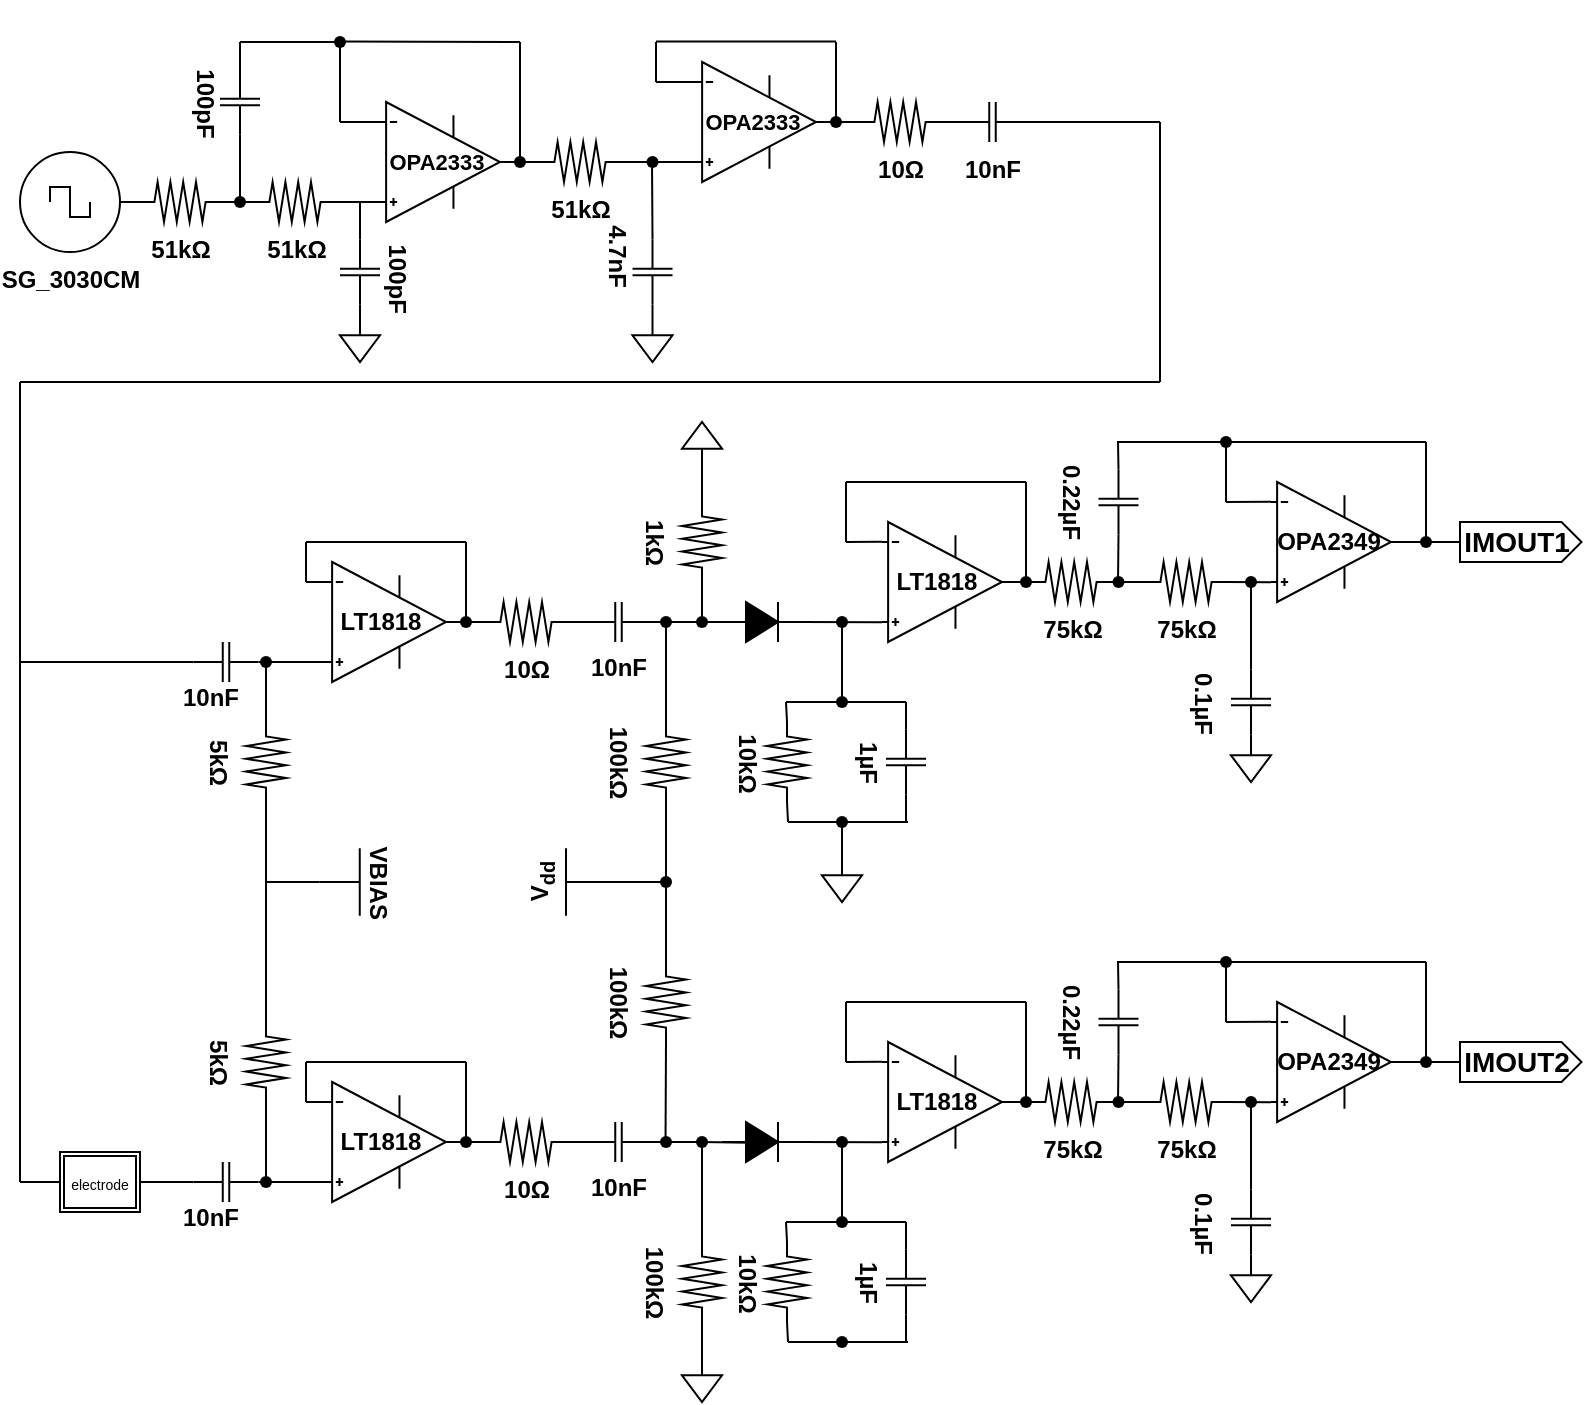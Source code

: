 <mxfile version="16.5.2" type="github">
  <diagram name="Page-1" id="7e0a89b8-554c-2b80-1dc8-d5c74ca68de4">
    <mxGraphModel dx="1718" dy="958" grid="1" gridSize="10" guides="1" tooltips="1" connect="1" arrows="1" fold="1" page="1" pageScale="1" pageWidth="827" pageHeight="1169" background="none" math="0" shadow="0">
      <root>
        <mxCell id="0" />
        <mxCell id="1" parent="0" />
        <mxCell id="oC9rU_n9ysh1uVX6l2-E-1" value="&lt;b&gt;SG_3030CM&lt;/b&gt;" style="pointerEvents=1;verticalLabelPosition=bottom;shadow=0;dashed=0;align=center;html=1;verticalAlign=top;shape=mxgraph.electrical.signal_sources.source;aspect=fixed;points=[[0.5,0,0],[1,0.5,0],[0.5,1,0],[0,0.5,0]];elSignalType=square;" vertex="1" parent="1">
          <mxGeometry x="40" y="315" width="50" height="50" as="geometry" />
        </mxCell>
        <mxCell id="oC9rU_n9ysh1uVX6l2-E-2" value="&lt;b&gt;51kΩ&lt;/b&gt;" style="pointerEvents=1;verticalLabelPosition=bottom;shadow=0;dashed=0;align=center;html=1;verticalAlign=top;shape=mxgraph.electrical.resistors.resistor_2;" vertex="1" parent="1">
          <mxGeometry x="100" y="330" width="40" height="20" as="geometry" />
        </mxCell>
        <mxCell id="oC9rU_n9ysh1uVX6l2-E-3" value="&lt;b&gt;51kΩ&lt;/b&gt;" style="pointerEvents=1;verticalLabelPosition=bottom;shadow=0;dashed=0;align=center;html=1;verticalAlign=top;shape=mxgraph.electrical.resistors.resistor_2;" vertex="1" parent="1">
          <mxGeometry x="157.5" y="330" width="40" height="20" as="geometry" />
        </mxCell>
        <mxCell id="oC9rU_n9ysh1uVX6l2-E-12" value="" style="endArrow=none;html=1;rounded=0;" edge="1" parent="1">
          <mxGeometry width="50" height="50" relative="1" as="geometry">
            <mxPoint x="610" y="300" as="sourcePoint" />
            <mxPoint x="610" y="430" as="targetPoint" />
          </mxGeometry>
        </mxCell>
        <mxCell id="oC9rU_n9ysh1uVX6l2-E-16" value="" style="endArrow=none;html=1;rounded=0;startArrow=none;" edge="1" parent="1" source="oC9rU_n9ysh1uVX6l2-E-61">
          <mxGeometry width="50" height="50" relative="1" as="geometry">
            <mxPoint x="200" y="270" as="sourcePoint" />
            <mxPoint x="200" y="300" as="targetPoint" />
          </mxGeometry>
        </mxCell>
        <mxCell id="oC9rU_n9ysh1uVX6l2-E-17" value="" style="endArrow=none;html=1;rounded=0;startArrow=none;entryX=1;entryY=0.486;entryDx=0;entryDy=0;entryPerimeter=0;" edge="1" parent="1" source="oC9rU_n9ysh1uVX6l2-E-75">
          <mxGeometry width="50" height="50" relative="1" as="geometry">
            <mxPoint x="150" y="340" as="sourcePoint" />
            <mxPoint x="150" y="340" as="targetPoint" />
            <Array as="points">
              <mxPoint x="160" y="340" />
            </Array>
          </mxGeometry>
        </mxCell>
        <mxCell id="oC9rU_n9ysh1uVX6l2-E-22" value="&lt;div&gt;&lt;b&gt;100pF&lt;/b&gt;&lt;/div&gt;" style="pointerEvents=1;verticalLabelPosition=bottom;shadow=0;dashed=0;align=center;html=1;verticalAlign=middle;shape=mxgraph.electrical.capacitors.capacitor_1;rotation=90;spacingRight=0;spacingTop=-5;labelPosition=center;direction=east;spacingLeft=0;spacing=2;" vertex="1" parent="1">
          <mxGeometry x="133.75" y="280" width="32.5" height="20" as="geometry" />
        </mxCell>
        <mxCell id="oC9rU_n9ysh1uVX6l2-E-23" value="" style="endArrow=none;html=1;rounded=0;exitX=1;exitY=0.5;exitDx=0;exitDy=0;exitPerimeter=0;" edge="1" parent="1" source="oC9rU_n9ysh1uVX6l2-E-1">
          <mxGeometry width="50" height="50" relative="1" as="geometry">
            <mxPoint x="100" y="340" as="sourcePoint" />
            <mxPoint x="100" y="340" as="targetPoint" />
          </mxGeometry>
        </mxCell>
        <mxCell id="oC9rU_n9ysh1uVX6l2-E-24" value="" style="pointerEvents=1;fillColor=strokeColor;verticalLabelPosition=bottom;shadow=0;dashed=0;align=center;html=1;verticalAlign=top;shape=mxgraph.electrical.diodes.diode;" vertex="1" parent="1">
          <mxGeometry x="391" y="540" width="40" height="20" as="geometry" />
        </mxCell>
        <mxCell id="oC9rU_n9ysh1uVX6l2-E-25" value="&lt;b style=&quot;font-size: 11px;&quot;&gt;OPA2333&lt;/b&gt;" style="verticalLabelPosition=middle;shadow=0;dashed=0;align=center;html=1;verticalAlign=middle;shape=mxgraph.electrical.abstract.operational_amp_1;rotation=0;spacingTop=0;labelPosition=center;fontSize=11;spacingLeft=0;spacingRight=5;" vertex="1" parent="1">
          <mxGeometry x="220" y="290" width="60" height="60" as="geometry" />
        </mxCell>
        <mxCell id="oC9rU_n9ysh1uVX6l2-E-26" value="" style="endArrow=none;html=1;rounded=0;exitX=1;exitY=0.5;exitDx=0;exitDy=0;exitPerimeter=0;" edge="1" parent="1" source="oC9rU_n9ysh1uVX6l2-E-22">
          <mxGeometry width="50" height="50" relative="1" as="geometry">
            <mxPoint x="150" y="330" as="sourcePoint" />
            <mxPoint x="150" y="340" as="targetPoint" />
          </mxGeometry>
        </mxCell>
        <mxCell id="oC9rU_n9ysh1uVX6l2-E-27" value="" style="endArrow=none;html=1;rounded=0;" edge="1" parent="1">
          <mxGeometry width="50" height="50" relative="1" as="geometry">
            <mxPoint x="150" y="260" as="sourcePoint" />
            <mxPoint x="150" y="280" as="targetPoint" />
          </mxGeometry>
        </mxCell>
        <mxCell id="oC9rU_n9ysh1uVX6l2-E-31" value="" style="endArrow=none;html=1;rounded=0;exitDx=0;exitDy=0;exitPerimeter=0;startArrow=none;" edge="1" parent="1">
          <mxGeometry width="50" height="50" relative="1" as="geometry">
            <mxPoint x="210" y="340" as="sourcePoint" />
            <mxPoint x="220" y="340" as="targetPoint" />
          </mxGeometry>
        </mxCell>
        <mxCell id="oC9rU_n9ysh1uVX6l2-E-33" value="" style="endArrow=none;html=1;rounded=0;" edge="1" parent="1">
          <mxGeometry width="50" height="50" relative="1" as="geometry">
            <mxPoint x="200" y="300" as="sourcePoint" />
            <mxPoint x="220" y="300" as="targetPoint" />
          </mxGeometry>
        </mxCell>
        <mxCell id="oC9rU_n9ysh1uVX6l2-E-35" value="" style="endArrow=none;html=1;rounded=0;entryX=0;entryY=0.5;entryDx=0;entryDy=0;entryPerimeter=0;" edge="1" parent="1" target="oC9rU_n9ysh1uVX6l2-E-56">
          <mxGeometry width="50" height="50" relative="1" as="geometry">
            <mxPoint x="210" y="340" as="sourcePoint" />
            <mxPoint x="210" y="350" as="targetPoint" />
          </mxGeometry>
        </mxCell>
        <mxCell id="oC9rU_n9ysh1uVX6l2-E-37" value="" style="endArrow=none;html=1;rounded=0;exitX=1;exitY=0.5;exitDx=0;exitDy=0;exitPerimeter=0;" edge="1" parent="1" source="oC9rU_n9ysh1uVX6l2-E-3">
          <mxGeometry width="50" height="50" relative="1" as="geometry">
            <mxPoint x="240" y="340" as="sourcePoint" />
            <mxPoint x="210" y="340" as="targetPoint" />
          </mxGeometry>
        </mxCell>
        <mxCell id="oC9rU_n9ysh1uVX6l2-E-40" value="" style="pointerEvents=1;verticalLabelPosition=bottom;shadow=0;dashed=0;align=center;html=1;verticalAlign=top;shape=mxgraph.electrical.signal_sources.signal_ground;" vertex="1" parent="1">
          <mxGeometry x="200" y="400" width="20" height="20" as="geometry" />
        </mxCell>
        <mxCell id="oC9rU_n9ysh1uVX6l2-E-42" value="" style="endArrow=none;html=1;rounded=0;startArrow=none;" edge="1" parent="1">
          <mxGeometry width="50" height="50" relative="1" as="geometry">
            <mxPoint x="290" y="320" as="sourcePoint" />
            <mxPoint x="290" y="260" as="targetPoint" />
          </mxGeometry>
        </mxCell>
        <mxCell id="oC9rU_n9ysh1uVX6l2-E-44" value="" style="endArrow=none;html=1;rounded=0;" edge="1" parent="1" target="oC9rU_n9ysh1uVX6l2-E-61">
          <mxGeometry width="50" height="50" relative="1" as="geometry">
            <mxPoint x="150" y="260" as="sourcePoint" />
            <mxPoint x="290" y="270" as="targetPoint" />
          </mxGeometry>
        </mxCell>
        <mxCell id="oC9rU_n9ysh1uVX6l2-E-46" value="" style="endArrow=none;html=1;rounded=0;exitDx=0;exitDy=0;exitPerimeter=0;startArrow=none;" edge="1" parent="1" source="oC9rU_n9ysh1uVX6l2-E-66">
          <mxGeometry width="50" height="50" relative="1" as="geometry">
            <mxPoint x="290" y="320" as="sourcePoint" />
            <mxPoint x="300" y="320" as="targetPoint" />
          </mxGeometry>
        </mxCell>
        <mxCell id="oC9rU_n9ysh1uVX6l2-E-49" value="" style="endArrow=none;html=1;rounded=0;exitX=1;exitY=0.5;exitDx=0;exitDy=0;exitPerimeter=0;" edge="1" parent="1">
          <mxGeometry width="50" height="50" relative="1" as="geometry">
            <mxPoint x="340.0" y="320" as="sourcePoint" />
            <mxPoint x="380" y="320" as="targetPoint" />
          </mxGeometry>
        </mxCell>
        <mxCell id="oC9rU_n9ysh1uVX6l2-E-55" value="" style="endArrow=none;html=1;rounded=0;startArrow=none;entryX=1;entryY=0.486;entryDx=0;entryDy=0;entryPerimeter=0;" edge="1" parent="1">
          <mxGeometry width="50" height="50" relative="1" as="geometry">
            <mxPoint x="150" y="340" as="sourcePoint" />
            <mxPoint x="140" y="340" as="targetPoint" />
            <Array as="points">
              <mxPoint x="150" y="340" />
            </Array>
          </mxGeometry>
        </mxCell>
        <mxCell id="oC9rU_n9ysh1uVX6l2-E-56" value="&lt;b&gt;100pF&lt;/b&gt;" style="pointerEvents=1;verticalLabelPosition=top;shadow=0;dashed=0;align=left;html=1;verticalAlign=bottom;shape=mxgraph.electrical.capacitors.capacitor_1;rotation=90;spacingRight=0;spacingTop=0;labelPosition=right;direction=east;spacingLeft=-31;spacing=1;" vertex="1" parent="1">
          <mxGeometry x="193.75" y="365" width="32.5" height="20" as="geometry" />
        </mxCell>
        <mxCell id="oC9rU_n9ysh1uVX6l2-E-58" value="" style="endArrow=none;html=1;rounded=0;startArrow=none;entryDx=0;entryDy=0;entryPerimeter=0;" edge="1" parent="1">
          <mxGeometry width="50" height="50" relative="1" as="geometry">
            <mxPoint x="140" y="340" as="sourcePoint" />
            <mxPoint x="150" y="340" as="targetPoint" />
            <Array as="points" />
          </mxGeometry>
        </mxCell>
        <mxCell id="oC9rU_n9ysh1uVX6l2-E-60" value="" style="endArrow=none;html=1;rounded=0;exitX=1;exitY=0.5;exitDx=0;exitDy=0;exitPerimeter=0;entryX=0.5;entryY=0;entryDx=0;entryDy=0;entryPerimeter=0;" edge="1" parent="1" source="oC9rU_n9ysh1uVX6l2-E-56" target="oC9rU_n9ysh1uVX6l2-E-40">
          <mxGeometry width="50" height="50" relative="1" as="geometry">
            <mxPoint x="160" y="280" as="sourcePoint" />
            <mxPoint x="160" y="313.75" as="targetPoint" />
          </mxGeometry>
        </mxCell>
        <mxCell id="oC9rU_n9ysh1uVX6l2-E-61" value="" style="shape=waypoint;sketch=0;fillStyle=solid;size=6;pointerEvents=1;points=[];fillColor=none;resizable=0;rotatable=0;perimeter=centerPerimeter;snapToPoint=1;" vertex="1" parent="1">
          <mxGeometry x="180" y="240" width="40" height="40" as="geometry" />
        </mxCell>
        <mxCell id="oC9rU_n9ysh1uVX6l2-E-62" value="" style="endArrow=none;html=1;rounded=0;" edge="1" parent="1" target="oC9rU_n9ysh1uVX6l2-E-61">
          <mxGeometry width="50" height="50" relative="1" as="geometry">
            <mxPoint x="200" y="270" as="sourcePoint" />
            <mxPoint x="200" y="300" as="targetPoint" />
          </mxGeometry>
        </mxCell>
        <mxCell id="oC9rU_n9ysh1uVX6l2-E-64" value="" style="endArrow=none;html=1;rounded=0;" edge="1" parent="1">
          <mxGeometry width="50" height="50" relative="1" as="geometry">
            <mxPoint x="310" y="319.33" as="sourcePoint" />
            <mxPoint x="310" y="320" as="targetPoint" />
          </mxGeometry>
        </mxCell>
        <mxCell id="oC9rU_n9ysh1uVX6l2-E-65" value="&lt;b&gt;51kΩ&lt;/b&gt;" style="pointerEvents=1;verticalLabelPosition=bottom;shadow=0;dashed=0;align=center;html=1;verticalAlign=top;shape=mxgraph.electrical.resistors.resistor_2;" vertex="1" parent="1">
          <mxGeometry x="300" y="310" width="40" height="20" as="geometry" />
        </mxCell>
        <mxCell id="oC9rU_n9ysh1uVX6l2-E-66" value="" style="shape=waypoint;sketch=0;fillStyle=solid;size=6;pointerEvents=1;points=[];fillColor=none;resizable=0;rotatable=0;perimeter=centerPerimeter;snapToPoint=1;" vertex="1" parent="1">
          <mxGeometry x="270" y="300" width="40" height="40" as="geometry" />
        </mxCell>
        <mxCell id="oC9rU_n9ysh1uVX6l2-E-67" value="" style="endArrow=none;html=1;rounded=0;exitX=1;exitY=0.5;exitDx=0;exitDy=0;exitPerimeter=0;" edge="1" parent="1" source="oC9rU_n9ysh1uVX6l2-E-25" target="oC9rU_n9ysh1uVX6l2-E-66">
          <mxGeometry width="50" height="50" relative="1" as="geometry">
            <mxPoint x="280" y="320" as="sourcePoint" />
            <mxPoint x="300" y="320" as="targetPoint" />
          </mxGeometry>
        </mxCell>
        <mxCell id="oC9rU_n9ysh1uVX6l2-E-71" value="" style="pointerEvents=1;verticalLabelPosition=bottom;shadow=0;dashed=0;align=center;html=1;verticalAlign=top;shape=mxgraph.electrical.signal_sources.signal_ground;" vertex="1" parent="1">
          <mxGeometry x="441" y="670" width="20" height="20" as="geometry" />
        </mxCell>
        <mxCell id="oC9rU_n9ysh1uVX6l2-E-72" value="&lt;b&gt;4.7nF&lt;/b&gt;" style="pointerEvents=1;verticalLabelPosition=bottom;shadow=0;dashed=0;align=center;html=1;verticalAlign=middle;shape=mxgraph.electrical.capacitors.capacitor_1;rotation=90;spacingRight=0;spacingTop=-5;labelPosition=center;direction=east;spacingLeft=-17;spacing=2;" vertex="1" parent="1">
          <mxGeometry x="340" y="365" width="32.5" height="20" as="geometry" />
        </mxCell>
        <mxCell id="oC9rU_n9ysh1uVX6l2-E-75" value="" style="shape=waypoint;sketch=0;fillStyle=solid;size=6;pointerEvents=1;points=[];fillColor=none;resizable=0;rotatable=0;perimeter=centerPerimeter;snapToPoint=1;" vertex="1" parent="1">
          <mxGeometry x="130" y="320" width="40" height="40" as="geometry" />
        </mxCell>
        <mxCell id="oC9rU_n9ysh1uVX6l2-E-76" value="" style="endArrow=none;html=1;rounded=0;startArrow=none;entryDx=0;entryDy=0;entryPerimeter=0;" edge="1" parent="1" target="oC9rU_n9ysh1uVX6l2-E-75">
          <mxGeometry width="50" height="50" relative="1" as="geometry">
            <mxPoint x="150" y="340" as="sourcePoint" />
            <mxPoint x="150" y="340" as="targetPoint" />
            <Array as="points" />
          </mxGeometry>
        </mxCell>
        <mxCell id="oC9rU_n9ysh1uVX6l2-E-78" value="" style="endArrow=none;html=1;rounded=0;entryX=0;entryY=0.5;entryDx=0;entryDy=0;entryPerimeter=0;" edge="1" parent="1" target="oC9rU_n9ysh1uVX6l2-E-72">
          <mxGeometry width="50" height="50" relative="1" as="geometry">
            <mxPoint x="356" y="320" as="sourcePoint" />
            <mxPoint x="110" y="200" as="targetPoint" />
          </mxGeometry>
        </mxCell>
        <mxCell id="oC9rU_n9ysh1uVX6l2-E-79" value="" style="shape=waypoint;sketch=0;fillStyle=solid;size=6;pointerEvents=1;points=[];fillColor=none;resizable=0;rotatable=0;perimeter=centerPerimeter;snapToPoint=1;" vertex="1" parent="1">
          <mxGeometry x="336.25" y="300" width="40" height="40" as="geometry" />
        </mxCell>
        <mxCell id="oC9rU_n9ysh1uVX6l2-E-80" value="" style="pointerEvents=1;verticalLabelPosition=bottom;shadow=0;dashed=0;align=center;html=1;verticalAlign=top;shape=mxgraph.electrical.signal_sources.signal_ground;" vertex="1" parent="1">
          <mxGeometry x="346.25" y="400" width="20" height="20" as="geometry" />
        </mxCell>
        <mxCell id="oC9rU_n9ysh1uVX6l2-E-81" value="" style="endArrow=none;html=1;rounded=0;exitX=1;exitY=0.5;exitDx=0;exitDy=0;exitPerimeter=0;entryX=0.5;entryY=0;entryDx=0;entryDy=0;entryPerimeter=0;" edge="1" parent="1" target="oC9rU_n9ysh1uVX6l2-E-80" source="oC9rU_n9ysh1uVX6l2-E-72">
          <mxGeometry width="50" height="50" relative="1" as="geometry">
            <mxPoint x="356.25" y="406.25" as="sourcePoint" />
            <mxPoint x="306.25" y="313.75" as="targetPoint" />
          </mxGeometry>
        </mxCell>
        <mxCell id="oC9rU_n9ysh1uVX6l2-E-83" value="&lt;b style=&quot;font-size: 11px;&quot;&gt;OPA2333&lt;/b&gt;" style="verticalLabelPosition=middle;shadow=0;dashed=0;align=center;html=1;verticalAlign=middle;shape=mxgraph.electrical.abstract.operational_amp_1;rotation=0;spacingTop=0;labelPosition=center;fontSize=11;spacingLeft=0;spacingRight=5;" vertex="1" parent="1">
          <mxGeometry x="378" y="270" width="60" height="60" as="geometry" />
        </mxCell>
        <mxCell id="oC9rU_n9ysh1uVX6l2-E-90" value="" style="endArrow=none;html=1;rounded=0;startArrow=none;" edge="1" parent="1">
          <mxGeometry width="50" height="50" relative="1" as="geometry">
            <mxPoint x="358" y="260" as="sourcePoint" />
            <mxPoint x="358" y="280" as="targetPoint" />
          </mxGeometry>
        </mxCell>
        <mxCell id="oC9rU_n9ysh1uVX6l2-E-91" value="" style="endArrow=none;html=1;rounded=0;" edge="1" parent="1">
          <mxGeometry width="50" height="50" relative="1" as="geometry">
            <mxPoint x="358" y="280" as="sourcePoint" />
            <mxPoint x="378" y="280" as="targetPoint" />
          </mxGeometry>
        </mxCell>
        <mxCell id="oC9rU_n9ysh1uVX6l2-E-92" value="" style="endArrow=none;html=1;rounded=0;startArrow=none;" edge="1" parent="1">
          <mxGeometry width="50" height="50" relative="1" as="geometry">
            <mxPoint x="448" y="300" as="sourcePoint" />
            <mxPoint x="448" y="260" as="targetPoint" />
          </mxGeometry>
        </mxCell>
        <mxCell id="oC9rU_n9ysh1uVX6l2-E-93" value="" style="endArrow=none;html=1;rounded=0;exitDx=0;exitDy=0;exitPerimeter=0;startArrow=none;" edge="1" parent="1" source="oC9rU_n9ysh1uVX6l2-E-98">
          <mxGeometry width="50" height="50" relative="1" as="geometry">
            <mxPoint x="448" y="300" as="sourcePoint" />
            <mxPoint x="458" y="300" as="targetPoint" />
          </mxGeometry>
        </mxCell>
        <mxCell id="oC9rU_n9ysh1uVX6l2-E-94" value="" style="endArrow=none;html=1;rounded=0;" edge="1" parent="1">
          <mxGeometry width="50" height="50" relative="1" as="geometry">
            <mxPoint x="358" y="250" as="sourcePoint" />
            <mxPoint x="358" y="250" as="targetPoint" />
          </mxGeometry>
        </mxCell>
        <mxCell id="oC9rU_n9ysh1uVX6l2-E-95" value="" style="endArrow=none;html=1;rounded=0;" edge="1" parent="1">
          <mxGeometry width="50" height="50" relative="1" as="geometry">
            <mxPoint x="468" y="299.33" as="sourcePoint" />
            <mxPoint x="468" y="300" as="targetPoint" />
          </mxGeometry>
        </mxCell>
        <mxCell id="oC9rU_n9ysh1uVX6l2-E-96" value="" style="endArrow=none;html=1;rounded=0;exitX=1;exitY=0.5;exitDx=0;exitDy=0;exitPerimeter=0;" edge="1" parent="1">
          <mxGeometry width="50" height="50" relative="1" as="geometry">
            <mxPoint x="438" y="300" as="sourcePoint" />
            <mxPoint x="448" y="300" as="targetPoint" />
          </mxGeometry>
        </mxCell>
        <mxCell id="oC9rU_n9ysh1uVX6l2-E-97" value="" style="endArrow=none;html=1;rounded=0;" edge="1" parent="1">
          <mxGeometry width="50" height="50" relative="1" as="geometry">
            <mxPoint x="358" y="259.78" as="sourcePoint" />
            <mxPoint x="448" y="259.78" as="targetPoint" />
          </mxGeometry>
        </mxCell>
        <mxCell id="oC9rU_n9ysh1uVX6l2-E-98" value="" style="shape=waypoint;sketch=0;fillStyle=solid;size=6;pointerEvents=1;points=[];fillColor=none;resizable=0;rotatable=0;perimeter=centerPerimeter;snapToPoint=1;" vertex="1" parent="1">
          <mxGeometry x="428" y="280" width="40" height="40" as="geometry" />
        </mxCell>
        <mxCell id="oC9rU_n9ysh1uVX6l2-E-99" value="" style="endArrow=none;html=1;rounded=0;exitDx=0;exitDy=0;exitPerimeter=0;startArrow=none;" edge="1" parent="1" target="oC9rU_n9ysh1uVX6l2-E-98">
          <mxGeometry width="50" height="50" relative="1" as="geometry">
            <mxPoint x="448" y="300" as="sourcePoint" />
            <mxPoint x="458" y="300" as="targetPoint" />
          </mxGeometry>
        </mxCell>
        <mxCell id="oC9rU_n9ysh1uVX6l2-E-102" value="" style="endArrow=none;html=1;rounded=0;" edge="1" parent="1">
          <mxGeometry width="50" height="50" relative="1" as="geometry">
            <mxPoint x="200" y="259.78" as="sourcePoint" />
            <mxPoint x="290" y="260" as="targetPoint" />
          </mxGeometry>
        </mxCell>
        <mxCell id="oC9rU_n9ysh1uVX6l2-E-103" value="&lt;b&gt;10Ω&lt;/b&gt;" style="pointerEvents=1;verticalLabelPosition=bottom;shadow=0;dashed=0;align=center;html=1;verticalAlign=top;shape=mxgraph.electrical.resistors.resistor_2;" vertex="1" parent="1">
          <mxGeometry x="460" y="290" width="40" height="20" as="geometry" />
        </mxCell>
        <mxCell id="oC9rU_n9ysh1uVX6l2-E-104" value="" style="endArrow=none;html=1;rounded=0;entryX=0;entryY=0.5;entryDx=0;entryDy=0;entryPerimeter=0;" edge="1" parent="1" source="oC9rU_n9ysh1uVX6l2-E-98" target="oC9rU_n9ysh1uVX6l2-E-103">
          <mxGeometry width="50" height="50" relative="1" as="geometry">
            <mxPoint x="60" y="200" as="sourcePoint" />
            <mxPoint x="110" y="200" as="targetPoint" />
          </mxGeometry>
        </mxCell>
        <mxCell id="oC9rU_n9ysh1uVX6l2-E-105" value="" style="endArrow=none;html=1;rounded=0;exitX=1;exitY=0.5;exitDx=0;exitDy=0;exitPerimeter=0;entryX=1;entryY=0.5;entryDx=0;entryDy=0;entryPerimeter=0;" edge="1" parent="1" source="oC9rU_n9ysh1uVX6l2-E-103" target="oC9rU_n9ysh1uVX6l2-E-106">
          <mxGeometry width="50" height="50" relative="1" as="geometry">
            <mxPoint x="500" y="330" as="sourcePoint" />
            <mxPoint x="510" y="329.53" as="targetPoint" />
          </mxGeometry>
        </mxCell>
        <mxCell id="oC9rU_n9ysh1uVX6l2-E-106" value="&lt;b&gt;10nF&lt;/b&gt;" style="pointerEvents=1;verticalLabelPosition=bottom;shadow=0;dashed=0;align=center;html=1;verticalAlign=middle;shape=mxgraph.electrical.capacitors.capacitor_1;rotation=0;spacingRight=0;spacingTop=8;labelPosition=center;direction=west;spacingLeft=0;spacing=2;" vertex="1" parent="1">
          <mxGeometry x="510" y="290" width="32.5" height="20" as="geometry" />
        </mxCell>
        <mxCell id="oC9rU_n9ysh1uVX6l2-E-107" value="" style="endArrow=none;html=1;rounded=0;exitX=0;exitY=0.5;exitDx=0;exitDy=0;exitPerimeter=0;" edge="1" parent="1" source="oC9rU_n9ysh1uVX6l2-E-106">
          <mxGeometry width="50" height="50" relative="1" as="geometry">
            <mxPoint x="560" y="300" as="sourcePoint" />
            <mxPoint x="610" y="300" as="targetPoint" />
          </mxGeometry>
        </mxCell>
        <mxCell id="oC9rU_n9ysh1uVX6l2-E-108" value="" style="endArrow=none;html=1;rounded=0;startArrow=none;entryX=1;entryY=0.5;entryDx=0;entryDy=0;entryPerimeter=0;" edge="1" parent="1" target="oC9rU_n9ysh1uVX6l2-E-127">
          <mxGeometry width="50" height="50" relative="1" as="geometry">
            <mxPoint x="743" y="510" as="sourcePoint" />
            <mxPoint x="731.75" y="509.82" as="targetPoint" />
          </mxGeometry>
        </mxCell>
        <mxCell id="oC9rU_n9ysh1uVX6l2-E-109" value="" style="endArrow=none;html=1;rounded=0;" edge="1" parent="1">
          <mxGeometry width="50" height="50" relative="1" as="geometry">
            <mxPoint x="610" y="430" as="sourcePoint" />
            <mxPoint x="40" y="430" as="targetPoint" />
          </mxGeometry>
        </mxCell>
        <mxCell id="oC9rU_n9ysh1uVX6l2-E-110" value="" style="endArrow=none;html=1;rounded=0;" edge="1" parent="1">
          <mxGeometry width="50" height="50" relative="1" as="geometry">
            <mxPoint x="40" y="830" as="sourcePoint" />
            <mxPoint x="40" y="430" as="targetPoint" />
          </mxGeometry>
        </mxCell>
        <mxCell id="oC9rU_n9ysh1uVX6l2-E-113" value="&lt;b&gt;10nF&lt;/b&gt;" style="pointerEvents=1;verticalLabelPosition=bottom;shadow=0;dashed=0;align=center;html=1;verticalAlign=middle;shape=mxgraph.electrical.capacitors.capacitor_1;rotation=0;spacingRight=0;spacingTop=-5;labelPosition=center;direction=east;spacingLeft=-17;spacing=2;" vertex="1" parent="1">
          <mxGeometry x="126.75" y="560" width="32.5" height="20" as="geometry" />
        </mxCell>
        <mxCell id="oC9rU_n9ysh1uVX6l2-E-114" value="&lt;b&gt;5kΩ&lt;/b&gt;" style="pointerEvents=1;verticalLabelPosition=bottom;shadow=0;dashed=0;align=center;html=1;verticalAlign=top;shape=mxgraph.electrical.resistors.resistor_2;rotation=90;" vertex="1" parent="1">
          <mxGeometry x="143" y="610" width="40" height="20" as="geometry" />
        </mxCell>
        <mxCell id="oC9rU_n9ysh1uVX6l2-E-115" value="&lt;b&gt;LT1818&lt;/b&gt;" style="verticalLabelPosition=middle;shadow=0;dashed=0;align=center;html=1;verticalAlign=middle;shape=mxgraph.electrical.abstract.operational_amp_1;rotation=0;labelPosition=center;spacingRight=7;" vertex="1" parent="1">
          <mxGeometry x="193" y="520" width="60" height="60" as="geometry" />
        </mxCell>
        <mxCell id="oC9rU_n9ysh1uVX6l2-E-116" value="&lt;b&gt;10Ω&lt;/b&gt;" style="pointerEvents=1;verticalLabelPosition=bottom;shadow=0;dashed=0;align=center;html=1;verticalAlign=top;shape=mxgraph.electrical.resistors.resistor_2;" vertex="1" parent="1">
          <mxGeometry x="273" y="540" width="40" height="20" as="geometry" />
        </mxCell>
        <mxCell id="oC9rU_n9ysh1uVX6l2-E-117" value="&lt;b&gt;10nF&lt;/b&gt;" style="pointerEvents=1;verticalLabelPosition=bottom;shadow=0;dashed=0;align=center;html=1;verticalAlign=middle;shape=mxgraph.electrical.capacitors.capacitor_1;rotation=0;spacingRight=0;spacingTop=6;labelPosition=center;direction=east;spacingLeft=0;spacing=2;" vertex="1" parent="1">
          <mxGeometry x="323" y="540" width="32.5" height="20" as="geometry" />
        </mxCell>
        <mxCell id="oC9rU_n9ysh1uVX6l2-E-118" value="100k&lt;span&gt;Ω&lt;/span&gt;" style="pointerEvents=1;verticalLabelPosition=bottom;shadow=0;dashed=0;align=center;html=1;verticalAlign=top;shape=mxgraph.electrical.resistors.resistor_2;rotation=90;fontStyle=1" vertex="1" parent="1">
          <mxGeometry x="343" y="610" width="40" height="20" as="geometry" />
        </mxCell>
        <mxCell id="oC9rU_n9ysh1uVX6l2-E-120" value="&lt;b&gt;10kΩ&lt;/b&gt;" style="pointerEvents=1;verticalLabelPosition=bottom;shadow=0;dashed=0;align=center;html=1;verticalAlign=top;shape=mxgraph.electrical.resistors.resistor_2;rotation=90;spacingTop=-4;" vertex="1" parent="1">
          <mxGeometry x="403.5" y="610" width="40" height="20" as="geometry" />
        </mxCell>
        <mxCell id="oC9rU_n9ysh1uVX6l2-E-121" value="&lt;b&gt;1µF&lt;/b&gt;" style="pointerEvents=1;verticalLabelPosition=bottom;shadow=0;dashed=0;align=center;html=1;verticalAlign=middle;shape=mxgraph.electrical.capacitors.capacitor_1;rotation=90;spacingRight=0;spacingTop=-2;labelPosition=center;direction=east;spacingLeft=0;spacing=2;" vertex="1" parent="1">
          <mxGeometry x="466.75" y="610" width="32.5" height="20" as="geometry" />
        </mxCell>
        <mxCell id="oC9rU_n9ysh1uVX6l2-E-122" value="&lt;b&gt;1kΩ&lt;/b&gt;" style="pointerEvents=1;verticalLabelPosition=bottom;shadow=0;dashed=0;align=center;html=1;verticalAlign=top;shape=mxgraph.electrical.resistors.resistor_2;rotation=90;" vertex="1" parent="1">
          <mxGeometry x="361" y="500" width="40" height="20" as="geometry" />
        </mxCell>
        <mxCell id="oC9rU_n9ysh1uVX6l2-E-124" value="&lt;b&gt;75kΩ&lt;/b&gt;" style="pointerEvents=1;verticalLabelPosition=bottom;shadow=0;dashed=0;align=center;html=1;verticalAlign=top;shape=mxgraph.electrical.resistors.resistor_2;" vertex="1" parent="1">
          <mxGeometry x="545.5" y="520" width="40" height="20" as="geometry" />
        </mxCell>
        <mxCell id="oC9rU_n9ysh1uVX6l2-E-125" value="&lt;b&gt;75kΩ&lt;/b&gt;" style="pointerEvents=1;verticalLabelPosition=bottom;shadow=0;dashed=0;align=center;html=1;verticalAlign=top;shape=mxgraph.electrical.resistors.resistor_2;" vertex="1" parent="1">
          <mxGeometry x="603" y="520" width="40" height="20" as="geometry" />
        </mxCell>
        <mxCell id="oC9rU_n9ysh1uVX6l2-E-127" value="&lt;div&gt;&lt;b&gt;OPA2349&lt;br&gt;&lt;/b&gt;&lt;/div&gt;" style="verticalLabelPosition=middle;shadow=0;dashed=0;align=center;html=1;verticalAlign=middle;shape=mxgraph.electrical.abstract.operational_amp_1;rotation=0;labelPosition=center;spacing=2;spacingRight=4;" vertex="1" parent="1">
          <mxGeometry x="665.5" y="480" width="60" height="60" as="geometry" />
        </mxCell>
        <mxCell id="oC9rU_n9ysh1uVX6l2-E-129" value="" style="endArrow=none;html=1;rounded=0;exitX=0;exitY=0.5;exitDx=0;exitDy=0;exitPerimeter=0;" edge="1" parent="1" source="oC9rU_n9ysh1uVX6l2-E-113">
          <mxGeometry width="50" height="50" relative="1" as="geometry">
            <mxPoint x="173" y="670" as="sourcePoint" />
            <mxPoint x="40" y="570" as="targetPoint" />
          </mxGeometry>
        </mxCell>
        <mxCell id="oC9rU_n9ysh1uVX6l2-E-130" value="" style="pointerEvents=1;verticalLabelPosition=bottom;shadow=0;dashed=0;align=center;html=1;verticalAlign=top;shape=mxgraph.electrical.signal_sources.signal_ground;rotation=-180;" vertex="1" parent="1">
          <mxGeometry x="371" y="450" width="20" height="20" as="geometry" />
        </mxCell>
        <mxCell id="oC9rU_n9ysh1uVX6l2-E-131" value="" style="endArrow=none;html=1;rounded=0;entryX=1;entryY=0.5;entryDx=0;entryDy=0;entryPerimeter=0;" edge="1" parent="1" target="oC9rU_n9ysh1uVX6l2-E-113">
          <mxGeometry width="50" height="50" relative="1" as="geometry">
            <mxPoint x="193" y="570" as="sourcePoint" />
            <mxPoint x="73" y="580" as="targetPoint" />
          </mxGeometry>
        </mxCell>
        <mxCell id="oC9rU_n9ysh1uVX6l2-E-132" value="" style="endArrow=none;html=1;rounded=0;" edge="1" parent="1">
          <mxGeometry width="50" height="50" relative="1" as="geometry">
            <mxPoint x="193" y="530" as="sourcePoint" />
            <mxPoint x="183" y="530" as="targetPoint" />
          </mxGeometry>
        </mxCell>
        <mxCell id="oC9rU_n9ysh1uVX6l2-E-134" value="" style="endArrow=none;html=1;rounded=0;exitDx=0;exitDy=0;exitPerimeter=0;startArrow=none;" edge="1" parent="1" source="oC9rU_n9ysh1uVX6l2-E-179">
          <mxGeometry width="50" height="50" relative="1" as="geometry">
            <mxPoint x="146.75" y="580" as="sourcePoint" />
            <mxPoint x="173" y="570" as="targetPoint" />
          </mxGeometry>
        </mxCell>
        <mxCell id="oC9rU_n9ysh1uVX6l2-E-135" value="" style="endArrow=none;html=1;rounded=0;" edge="1" parent="1">
          <mxGeometry width="50" height="50" relative="1" as="geometry">
            <mxPoint x="183" y="530" as="sourcePoint" />
            <mxPoint x="183" y="510" as="targetPoint" />
          </mxGeometry>
        </mxCell>
        <mxCell id="oC9rU_n9ysh1uVX6l2-E-136" value="" style="endArrow=none;html=1;rounded=0;" edge="1" parent="1">
          <mxGeometry width="50" height="50" relative="1" as="geometry">
            <mxPoint x="263" y="510" as="sourcePoint" />
            <mxPoint x="183" y="510" as="targetPoint" />
          </mxGeometry>
        </mxCell>
        <mxCell id="oC9rU_n9ysh1uVX6l2-E-137" value="" style="endArrow=none;html=1;rounded=0;" edge="1" parent="1">
          <mxGeometry width="50" height="50" relative="1" as="geometry">
            <mxPoint x="263" y="550" as="sourcePoint" />
            <mxPoint x="263" y="510" as="targetPoint" />
          </mxGeometry>
        </mxCell>
        <mxCell id="oC9rU_n9ysh1uVX6l2-E-138" value="" style="endArrow=none;html=1;rounded=0;entryX=1;entryY=0.5;entryDx=0;entryDy=0;entryPerimeter=0;startArrow=none;" edge="1" parent="1" source="oC9rU_n9ysh1uVX6l2-E-181" target="oC9rU_n9ysh1uVX6l2-E-115">
          <mxGeometry width="50" height="50" relative="1" as="geometry">
            <mxPoint x="273" y="550" as="sourcePoint" />
            <mxPoint x="193.0" y="540.0" as="targetPoint" />
          </mxGeometry>
        </mxCell>
        <mxCell id="oC9rU_n9ysh1uVX6l2-E-140" value="" style="endArrow=none;html=1;rounded=0;entryX=1;entryY=0.5;entryDx=0;entryDy=0;entryPerimeter=0;exitX=0;exitY=0.5;exitDx=0;exitDy=0;exitPerimeter=0;" edge="1" parent="1" source="oC9rU_n9ysh1uVX6l2-E-117" target="oC9rU_n9ysh1uVX6l2-E-116">
          <mxGeometry width="50" height="50" relative="1" as="geometry">
            <mxPoint x="273.0" y="520.0" as="sourcePoint" />
            <mxPoint x="193.0" y="520.0" as="targetPoint" />
          </mxGeometry>
        </mxCell>
        <mxCell id="oC9rU_n9ysh1uVX6l2-E-141" value="" style="endArrow=none;html=1;rounded=0;exitX=0;exitY=0.5;exitDx=0;exitDy=0;exitPerimeter=0;" edge="1" parent="1" source="oC9rU_n9ysh1uVX6l2-E-118">
          <mxGeometry width="50" height="50" relative="1" as="geometry">
            <mxPoint x="273.0" y="560.0" as="sourcePoint" />
            <mxPoint x="363" y="550" as="targetPoint" />
          </mxGeometry>
        </mxCell>
        <mxCell id="oC9rU_n9ysh1uVX6l2-E-142" value="" style="endArrow=none;html=1;rounded=0;entryX=1;entryY=0.5;entryDx=0;entryDy=0;entryPerimeter=0;startArrow=none;" edge="1" parent="1" source="oC9rU_n9ysh1uVX6l2-E-183" target="oC9rU_n9ysh1uVX6l2-E-117">
          <mxGeometry width="50" height="50" relative="1" as="geometry">
            <mxPoint x="383" y="550" as="sourcePoint" />
            <mxPoint x="193.0" y="520.0" as="targetPoint" />
          </mxGeometry>
        </mxCell>
        <mxCell id="oC9rU_n9ysh1uVX6l2-E-143" value="&lt;b&gt;&lt;font style=&quot;font-size: 12px&quot;&gt;V&lt;sub&gt;dd&lt;/sub&gt;&lt;/font&gt;&lt;/b&gt;" style="verticalLabelPosition=top;verticalAlign=bottom;shape=mxgraph.electrical.signal_sources.vdd;shadow=0;dashed=0;align=center;strokeWidth=1;fontSize=24;html=1;flipV=1;rotation=-90;" vertex="1" parent="1">
          <mxGeometry x="306.13" y="670" width="33.75" height="20" as="geometry" />
        </mxCell>
        <mxCell id="oC9rU_n9ysh1uVX6l2-E-144" value="" style="endArrow=none;html=1;rounded=0;exitX=0;exitY=0.5;exitDx=0;exitDy=0;exitPerimeter=0;" edge="1" parent="1" source="oC9rU_n9ysh1uVX6l2-E-24">
          <mxGeometry width="50" height="50" relative="1" as="geometry">
            <mxPoint x="383" y="570" as="sourcePoint" />
            <mxPoint x="379" y="550" as="targetPoint" />
          </mxGeometry>
        </mxCell>
        <mxCell id="oC9rU_n9ysh1uVX6l2-E-145" value="" style="endArrow=none;html=1;rounded=0;exitX=1;exitY=0.5;exitDx=0;exitDy=0;exitPerimeter=0;" edge="1" parent="1" source="oC9rU_n9ysh1uVX6l2-E-122">
          <mxGeometry width="50" height="50" relative="1" as="geometry">
            <mxPoint x="411" y="560" as="sourcePoint" />
            <mxPoint x="381" y="550" as="targetPoint" />
          </mxGeometry>
        </mxCell>
        <mxCell id="oC9rU_n9ysh1uVX6l2-E-146" value="" style="endArrow=none;html=1;rounded=0;exitX=0.5;exitY=0;exitDx=0;exitDy=0;exitPerimeter=0;entryX=0;entryY=0.5;entryDx=0;entryDy=0;entryPerimeter=0;" edge="1" parent="1" source="oC9rU_n9ysh1uVX6l2-E-130" target="oC9rU_n9ysh1uVX6l2-E-122">
          <mxGeometry width="50" height="50" relative="1" as="geometry">
            <mxPoint x="391" y="540" as="sourcePoint" />
            <mxPoint x="391" y="560" as="targetPoint" />
          </mxGeometry>
        </mxCell>
        <mxCell id="oC9rU_n9ysh1uVX6l2-E-148" value="" style="endArrow=none;html=1;rounded=0;entryX=1;entryY=0.5;entryDx=0;entryDy=0;entryPerimeter=0;exitX=0;exitY=0.835;exitDx=0;exitDy=0;exitPerimeter=0;" edge="1" parent="1" source="oC9rU_n9ysh1uVX6l2-E-157" target="oC9rU_n9ysh1uVX6l2-E-24">
          <mxGeometry width="50" height="50" relative="1" as="geometry">
            <mxPoint x="473" y="550" as="sourcePoint" />
            <mxPoint x="365.5" y="560" as="targetPoint" />
          </mxGeometry>
        </mxCell>
        <mxCell id="oC9rU_n9ysh1uVX6l2-E-149" value="" style="endArrow=none;html=1;rounded=0;" edge="1" parent="1">
          <mxGeometry width="50" height="50" relative="1" as="geometry">
            <mxPoint x="451" y="590" as="sourcePoint" />
            <mxPoint x="451" y="550" as="targetPoint" />
          </mxGeometry>
        </mxCell>
        <mxCell id="oC9rU_n9ysh1uVX6l2-E-150" value="" style="endArrow=none;html=1;rounded=0;" edge="1" parent="1">
          <mxGeometry width="50" height="50" relative="1" as="geometry">
            <mxPoint x="483" y="590" as="sourcePoint" />
            <mxPoint x="423" y="590" as="targetPoint" />
          </mxGeometry>
        </mxCell>
        <mxCell id="oC9rU_n9ysh1uVX6l2-E-151" value="" style="endArrow=none;html=1;rounded=0;exitX=0;exitY=0.5;exitDx=0;exitDy=0;exitPerimeter=0;" edge="1" parent="1" source="oC9rU_n9ysh1uVX6l2-E-120">
          <mxGeometry width="50" height="50" relative="1" as="geometry">
            <mxPoint x="423.25" y="595" as="sourcePoint" />
            <mxPoint x="423" y="590" as="targetPoint" />
          </mxGeometry>
        </mxCell>
        <mxCell id="oC9rU_n9ysh1uVX6l2-E-152" value="" style="endArrow=none;html=1;rounded=0;exitX=0;exitY=0.5;exitDx=0;exitDy=0;exitPerimeter=0;" edge="1" parent="1" source="oC9rU_n9ysh1uVX6l2-E-121">
          <mxGeometry width="50" height="50" relative="1" as="geometry">
            <mxPoint x="470.75" y="607.5" as="sourcePoint" />
            <mxPoint x="483" y="590" as="targetPoint" />
          </mxGeometry>
        </mxCell>
        <mxCell id="oC9rU_n9ysh1uVX6l2-E-154" value="" style="endArrow=none;html=1;rounded=0;entryX=1;entryY=0.5;entryDx=0;entryDy=0;entryPerimeter=0;" edge="1" parent="1" target="oC9rU_n9ysh1uVX6l2-E-120">
          <mxGeometry width="50" height="50" relative="1" as="geometry">
            <mxPoint x="424" y="650" as="sourcePoint" />
            <mxPoint x="423.36" y="645" as="targetPoint" />
          </mxGeometry>
        </mxCell>
        <mxCell id="oC9rU_n9ysh1uVX6l2-E-155" value="" style="endArrow=none;html=1;rounded=0;entryX=1;entryY=0.5;entryDx=0;entryDy=0;entryPerimeter=0;" edge="1" parent="1" target="oC9rU_n9ysh1uVX6l2-E-121">
          <mxGeometry width="50" height="50" relative="1" as="geometry">
            <mxPoint x="483" y="650" as="sourcePoint" />
            <mxPoint x="490.75" y="630" as="targetPoint" />
          </mxGeometry>
        </mxCell>
        <mxCell id="oC9rU_n9ysh1uVX6l2-E-156" value="" style="endArrow=none;html=1;rounded=0;" edge="1" parent="1">
          <mxGeometry width="50" height="50" relative="1" as="geometry">
            <mxPoint x="484" y="650" as="sourcePoint" />
            <mxPoint x="424" y="650" as="targetPoint" />
          </mxGeometry>
        </mxCell>
        <mxCell id="oC9rU_n9ysh1uVX6l2-E-157" value="&lt;b&gt;LT1818&lt;/b&gt;" style="verticalLabelPosition=middle;shadow=0;dashed=0;align=center;html=1;verticalAlign=middle;shape=mxgraph.electrical.abstract.operational_amp_1;rotation=0;labelPosition=center;spacingRight=7;" vertex="1" parent="1">
          <mxGeometry x="471" y="500" width="60" height="60" as="geometry" />
        </mxCell>
        <mxCell id="oC9rU_n9ysh1uVX6l2-E-159" value="&lt;div style=&quot;font-size: 12px&quot;&gt;&lt;b&gt;&lt;font style=&quot;font-size: 12px&quot;&gt;VBIAS&lt;/font&gt;&lt;/b&gt;&lt;/div&gt;" style="verticalLabelPosition=top;verticalAlign=bottom;shape=mxgraph.electrical.signal_sources.vdd;shadow=0;dashed=0;align=center;strokeWidth=1;fontSize=24;html=1;flipV=1;rotation=90;" vertex="1" parent="1">
          <mxGeometry x="183" y="670" width="33.75" height="20" as="geometry" />
        </mxCell>
        <mxCell id="oC9rU_n9ysh1uVX6l2-E-164" value="&lt;b&gt;0.22µF&lt;/b&gt;" style="pointerEvents=1;verticalLabelPosition=bottom;shadow=0;dashed=0;align=center;html=1;verticalAlign=middle;shape=mxgraph.electrical.capacitors.capacitor_1;rotation=90;spacingRight=0;spacingTop=8;labelPosition=center;direction=east;spacingLeft=0;spacing=2;" vertex="1" parent="1">
          <mxGeometry x="573" y="480" width="32.5" height="20" as="geometry" />
        </mxCell>
        <mxCell id="oC9rU_n9ysh1uVX6l2-E-165" value="&lt;b&gt;0.1µF&lt;/b&gt;" style="pointerEvents=1;verticalLabelPosition=bottom;shadow=0;dashed=0;align=center;html=1;verticalAlign=middle;shape=mxgraph.electrical.capacitors.capacitor_1;rotation=90;spacingRight=0;spacingTop=8;labelPosition=center;direction=east;spacingLeft=0;spacing=2;" vertex="1" parent="1">
          <mxGeometry x="639.25" y="580" width="32.5" height="20" as="geometry" />
        </mxCell>
        <mxCell id="oC9rU_n9ysh1uVX6l2-E-166" value="" style="endArrow=none;html=1;rounded=0;entryX=1;entryY=0.5;entryDx=0;entryDy=0;entryPerimeter=0;exitX=0;exitY=0.5;exitDx=0;exitDy=0;exitPerimeter=0;" edge="1" parent="1" source="oC9rU_n9ysh1uVX6l2-E-125" target="oC9rU_n9ysh1uVX6l2-E-124">
          <mxGeometry width="50" height="50" relative="1" as="geometry">
            <mxPoint x="603" y="530" as="sourcePoint" />
            <mxPoint x="593" y="530" as="targetPoint" />
          </mxGeometry>
        </mxCell>
        <mxCell id="oC9rU_n9ysh1uVX6l2-E-167" value="" style="endArrow=none;html=1;rounded=0;entryX=1;entryY=0.5;entryDx=0;entryDy=0;entryPerimeter=0;" edge="1" parent="1" target="oC9rU_n9ysh1uVX6l2-E-164">
          <mxGeometry width="50" height="50" relative="1" as="geometry">
            <mxPoint x="589" y="530" as="sourcePoint" />
            <mxPoint x="601.75" y="540" as="targetPoint" />
          </mxGeometry>
        </mxCell>
        <mxCell id="oC9rU_n9ysh1uVX6l2-E-168" value="" style="endArrow=none;html=1;rounded=0;entryX=1;entryY=0.5;entryDx=0;entryDy=0;entryPerimeter=0;exitX=0;exitY=0.835;exitDx=0;exitDy=0;exitPerimeter=0;" edge="1" parent="1" source="oC9rU_n9ysh1uVX6l2-E-127" target="oC9rU_n9ysh1uVX6l2-E-125">
          <mxGeometry width="50" height="50" relative="1" as="geometry">
            <mxPoint x="609" y="540" as="sourcePoint" />
            <mxPoint x="609.25" y="526.25" as="targetPoint" />
          </mxGeometry>
        </mxCell>
        <mxCell id="oC9rU_n9ysh1uVX6l2-E-169" value="" style="endArrow=none;html=1;rounded=0;exitDx=0;exitDy=0;exitPerimeter=0;startArrow=none;" edge="1" parent="1" source="oC9rU_n9ysh1uVX6l2-E-188">
          <mxGeometry width="50" height="50" relative="1" as="geometry">
            <mxPoint x="681.75" y="540.1" as="sourcePoint" />
            <mxPoint x="656" y="530" as="targetPoint" />
          </mxGeometry>
        </mxCell>
        <mxCell id="oC9rU_n9ysh1uVX6l2-E-170" value="" style="pointerEvents=1;verticalLabelPosition=bottom;shadow=0;dashed=0;align=center;html=1;verticalAlign=top;shape=mxgraph.electrical.signal_sources.signal_ground;" vertex="1" parent="1">
          <mxGeometry x="645.5" y="610" width="20" height="20" as="geometry" />
        </mxCell>
        <mxCell id="oC9rU_n9ysh1uVX6l2-E-171" value="" style="endArrow=none;html=1;rounded=0;exitX=0.5;exitY=0;exitDx=0;exitDy=0;exitPerimeter=0;entryX=1;entryY=0.5;entryDx=0;entryDy=0;entryPerimeter=0;" edge="1" parent="1" source="oC9rU_n9ysh1uVX6l2-E-170" target="oC9rU_n9ysh1uVX6l2-E-165">
          <mxGeometry width="50" height="50" relative="1" as="geometry">
            <mxPoint x="463.5" y="670" as="sourcePoint" />
            <mxPoint x="464" y="660" as="targetPoint" />
          </mxGeometry>
        </mxCell>
        <mxCell id="oC9rU_n9ysh1uVX6l2-E-173" value="" style="endArrow=none;html=1;rounded=0;entryX=0;entryY=0.5;entryDx=0;entryDy=0;entryPerimeter=0;startArrow=none;" edge="1" parent="1" target="oC9rU_n9ysh1uVX6l2-E-164">
          <mxGeometry width="50" height="50" relative="1" as="geometry">
            <mxPoint x="643" y="460" as="sourcePoint" />
            <mxPoint x="540.5" y="460.07" as="targetPoint" />
            <Array as="points">
              <mxPoint x="589" y="460" />
            </Array>
          </mxGeometry>
        </mxCell>
        <mxCell id="oC9rU_n9ysh1uVX6l2-E-177" value="" style="endArrow=none;html=1;rounded=0;entryX=1;entryY=0.5;entryDx=0;entryDy=0;entryPerimeter=0;exitDx=0;exitDy=0;exitPerimeter=0;startArrow=none;" edge="1" parent="1" source="oC9rU_n9ysh1uVX6l2-E-193" target="oC9rU_n9ysh1uVX6l2-E-157">
          <mxGeometry width="50" height="50" relative="1" as="geometry">
            <mxPoint x="773" y="520" as="sourcePoint" />
            <mxPoint x="741.75" y="519.82" as="targetPoint" />
          </mxGeometry>
        </mxCell>
        <mxCell id="oC9rU_n9ysh1uVX6l2-E-179" value="" style="shape=waypoint;sketch=0;fillStyle=solid;size=6;pointerEvents=1;points=[];fillColor=none;resizable=0;rotatable=0;perimeter=centerPerimeter;snapToPoint=1;" vertex="1" parent="1">
          <mxGeometry x="143" y="550" width="40" height="40" as="geometry" />
        </mxCell>
        <mxCell id="oC9rU_n9ysh1uVX6l2-E-180" value="" style="endArrow=none;html=1;rounded=0;exitX=0;exitY=0.5;exitDx=0;exitDy=0;exitPerimeter=0;" edge="1" parent="1" source="oC9rU_n9ysh1uVX6l2-E-114" target="oC9rU_n9ysh1uVX6l2-E-179">
          <mxGeometry width="50" height="50" relative="1" as="geometry">
            <mxPoint x="173" y="600" as="sourcePoint" />
            <mxPoint x="173" y="570" as="targetPoint" />
          </mxGeometry>
        </mxCell>
        <mxCell id="oC9rU_n9ysh1uVX6l2-E-181" value="" style="shape=waypoint;sketch=0;fillStyle=solid;size=6;pointerEvents=1;points=[];fillColor=none;resizable=0;rotatable=0;perimeter=centerPerimeter;snapToPoint=1;" vertex="1" parent="1">
          <mxGeometry x="243" y="530" width="40" height="40" as="geometry" />
        </mxCell>
        <mxCell id="oC9rU_n9ysh1uVX6l2-E-182" value="" style="endArrow=none;html=1;rounded=0;entryDx=0;entryDy=0;entryPerimeter=0;" edge="1" parent="1" target="oC9rU_n9ysh1uVX6l2-E-181">
          <mxGeometry width="50" height="50" relative="1" as="geometry">
            <mxPoint x="273" y="550" as="sourcePoint" />
            <mxPoint x="253" y="550" as="targetPoint" />
          </mxGeometry>
        </mxCell>
        <mxCell id="oC9rU_n9ysh1uVX6l2-E-183" value="" style="shape=waypoint;sketch=0;fillStyle=solid;size=6;pointerEvents=1;points=[];fillColor=none;resizable=0;rotatable=0;perimeter=centerPerimeter;snapToPoint=1;" vertex="1" parent="1">
          <mxGeometry x="343" y="530" width="40" height="40" as="geometry" />
        </mxCell>
        <mxCell id="oC9rU_n9ysh1uVX6l2-E-184" value="" style="endArrow=none;html=1;rounded=0;entryDx=0;entryDy=0;entryPerimeter=0;" edge="1" parent="1" target="oC9rU_n9ysh1uVX6l2-E-183">
          <mxGeometry width="50" height="50" relative="1" as="geometry">
            <mxPoint x="383" y="550" as="sourcePoint" />
            <mxPoint x="355.5" y="550" as="targetPoint" />
          </mxGeometry>
        </mxCell>
        <mxCell id="oC9rU_n9ysh1uVX6l2-E-185" value="" style="shape=waypoint;sketch=0;fillStyle=solid;size=6;pointerEvents=1;points=[];fillColor=none;resizable=0;rotatable=0;perimeter=centerPerimeter;snapToPoint=1;" vertex="1" parent="1">
          <mxGeometry x="361" y="530" width="40" height="40" as="geometry" />
        </mxCell>
        <mxCell id="oC9rU_n9ysh1uVX6l2-E-186" value="" style="shape=waypoint;sketch=0;fillStyle=solid;size=6;pointerEvents=1;points=[];fillColor=none;resizable=0;rotatable=0;perimeter=centerPerimeter;snapToPoint=1;" vertex="1" parent="1">
          <mxGeometry x="431" y="530" width="40" height="40" as="geometry" />
        </mxCell>
        <mxCell id="oC9rU_n9ysh1uVX6l2-E-187" value="" style="shape=waypoint;sketch=0;fillStyle=solid;size=6;pointerEvents=1;points=[];fillColor=none;resizable=0;rotatable=0;perimeter=centerPerimeter;snapToPoint=1;" vertex="1" parent="1">
          <mxGeometry x="569.25" y="510" width="40" height="40" as="geometry" />
        </mxCell>
        <mxCell id="oC9rU_n9ysh1uVX6l2-E-188" value="" style="shape=waypoint;sketch=0;fillStyle=solid;size=6;pointerEvents=1;points=[];fillColor=none;resizable=0;rotatable=0;perimeter=centerPerimeter;snapToPoint=1;" vertex="1" parent="1">
          <mxGeometry x="635.5" y="510" width="40" height="40" as="geometry" />
        </mxCell>
        <mxCell id="oC9rU_n9ysh1uVX6l2-E-189" value="" style="endArrow=none;html=1;rounded=0;exitX=0;exitY=0.5;exitDx=0;exitDy=0;exitPerimeter=0;" edge="1" parent="1" source="oC9rU_n9ysh1uVX6l2-E-165" target="oC9rU_n9ysh1uVX6l2-E-188">
          <mxGeometry width="50" height="50" relative="1" as="geometry">
            <mxPoint x="655.5" y="573.75" as="sourcePoint" />
            <mxPoint x="656" y="530" as="targetPoint" />
          </mxGeometry>
        </mxCell>
        <mxCell id="oC9rU_n9ysh1uVX6l2-E-192" value="" style="endArrow=none;html=1;rounded=0;" edge="1" parent="1">
          <mxGeometry width="50" height="50" relative="1" as="geometry">
            <mxPoint x="763" y="510" as="sourcePoint" />
            <mxPoint x="743" y="510" as="targetPoint" />
          </mxGeometry>
        </mxCell>
        <mxCell id="oC9rU_n9ysh1uVX6l2-E-193" value="" style="shape=waypoint;sketch=0;fillStyle=solid;size=6;pointerEvents=1;points=[];fillColor=none;resizable=0;rotatable=0;perimeter=centerPerimeter;snapToPoint=1;" vertex="1" parent="1">
          <mxGeometry x="523" y="510" width="40" height="40" as="geometry" />
        </mxCell>
        <mxCell id="oC9rU_n9ysh1uVX6l2-E-194" value="" style="endArrow=none;html=1;rounded=0;entryDx=0;entryDy=0;entryPerimeter=0;exitX=0;exitY=0.5;exitDx=0;exitDy=0;exitPerimeter=0;" edge="1" parent="1" source="oC9rU_n9ysh1uVX6l2-E-124" target="oC9rU_n9ysh1uVX6l2-E-193">
          <mxGeometry width="50" height="50" relative="1" as="geometry">
            <mxPoint x="545.5" y="530" as="sourcePoint" />
            <mxPoint x="531" y="530" as="targetPoint" />
          </mxGeometry>
        </mxCell>
        <mxCell id="oC9rU_n9ysh1uVX6l2-E-195" value="" style="endArrow=none;html=1;rounded=0;" edge="1" parent="1">
          <mxGeometry width="50" height="50" relative="1" as="geometry">
            <mxPoint x="543" y="480" as="sourcePoint" />
            <mxPoint x="453" y="480" as="targetPoint" />
          </mxGeometry>
        </mxCell>
        <mxCell id="oC9rU_n9ysh1uVX6l2-E-196" value="" style="endArrow=none;html=1;rounded=0;" edge="1" parent="1" source="oC9rU_n9ysh1uVX6l2-E-193">
          <mxGeometry width="50" height="50" relative="1" as="geometry">
            <mxPoint x="541" y="490" as="sourcePoint" />
            <mxPoint x="543" y="480" as="targetPoint" />
          </mxGeometry>
        </mxCell>
        <mxCell id="oC9rU_n9ysh1uVX6l2-E-197" value="" style="endArrow=none;html=1;rounded=0;" edge="1" parent="1">
          <mxGeometry width="50" height="50" relative="1" as="geometry">
            <mxPoint x="453" y="510" as="sourcePoint" />
            <mxPoint x="453" y="480" as="targetPoint" />
          </mxGeometry>
        </mxCell>
        <mxCell id="oC9rU_n9ysh1uVX6l2-E-198" value="" style="endArrow=none;html=1;rounded=0;exitX=0;exitY=0.165;exitDx=0;exitDy=0;exitPerimeter=0;" edge="1" parent="1" source="oC9rU_n9ysh1uVX6l2-E-157">
          <mxGeometry width="50" height="50" relative="1" as="geometry">
            <mxPoint x="553" y="490" as="sourcePoint" />
            <mxPoint x="453" y="510" as="targetPoint" />
          </mxGeometry>
        </mxCell>
        <mxCell id="oC9rU_n9ysh1uVX6l2-E-199" value="" style="endArrow=none;html=1;rounded=0;" edge="1" parent="1">
          <mxGeometry width="50" height="50" relative="1" as="geometry">
            <mxPoint x="643" y="490" as="sourcePoint" />
            <mxPoint x="643" y="460" as="targetPoint" />
            <Array as="points" />
          </mxGeometry>
        </mxCell>
        <mxCell id="oC9rU_n9ysh1uVX6l2-E-200" value="" style="endArrow=none;html=1;rounded=0;exitX=0;exitY=0.165;exitDx=0;exitDy=0;exitPerimeter=0;" edge="1" parent="1" source="oC9rU_n9ysh1uVX6l2-E-127">
          <mxGeometry width="50" height="50" relative="1" as="geometry">
            <mxPoint x="663" y="490" as="sourcePoint" />
            <mxPoint x="643" y="490" as="targetPoint" />
          </mxGeometry>
        </mxCell>
        <mxCell id="oC9rU_n9ysh1uVX6l2-E-203" value="" style="endArrow=none;html=1;rounded=0;" edge="1" parent="1">
          <mxGeometry width="50" height="50" relative="1" as="geometry">
            <mxPoint x="743" y="460" as="sourcePoint" />
            <mxPoint x="643" y="460" as="targetPoint" />
            <Array as="points" />
          </mxGeometry>
        </mxCell>
        <mxCell id="oC9rU_n9ysh1uVX6l2-E-205" value="" style="shape=waypoint;sketch=0;fillStyle=solid;size=6;pointerEvents=1;points=[];fillColor=none;resizable=0;rotatable=0;perimeter=centerPerimeter;snapToPoint=1;" vertex="1" parent="1">
          <mxGeometry x="623" y="440" width="40" height="40" as="geometry" />
        </mxCell>
        <mxCell id="oC9rU_n9ysh1uVX6l2-E-207" style="edgeStyle=none;rounded=0;orthogonalLoop=1;jettySize=auto;html=1;fontSize=12;" edge="1" parent="1" source="oC9rU_n9ysh1uVX6l2-E-205" target="oC9rU_n9ysh1uVX6l2-E-205">
          <mxGeometry relative="1" as="geometry" />
        </mxCell>
        <mxCell id="oC9rU_n9ysh1uVX6l2-E-208" value="" style="shape=waypoint;sketch=0;fillStyle=solid;size=6;pointerEvents=1;points=[];fillColor=none;resizable=0;rotatable=0;perimeter=centerPerimeter;snapToPoint=1;" vertex="1" parent="1">
          <mxGeometry x="723" y="490" width="40" height="40" as="geometry" />
        </mxCell>
        <mxCell id="oC9rU_n9ysh1uVX6l2-E-210" value="" style="endArrow=none;html=1;rounded=0;" edge="1" parent="1" source="oC9rU_n9ysh1uVX6l2-E-208">
          <mxGeometry width="50" height="50" relative="1" as="geometry">
            <mxPoint x="553" y="540" as="sourcePoint" />
            <mxPoint x="743" y="460" as="targetPoint" />
          </mxGeometry>
        </mxCell>
        <mxCell id="oC9rU_n9ysh1uVX6l2-E-211" value="" style="shape=waypoint;sketch=0;fillStyle=solid;size=6;pointerEvents=1;points=[];fillColor=none;resizable=0;rotatable=0;perimeter=centerPerimeter;snapToPoint=1;" vertex="1" parent="1">
          <mxGeometry x="431" y="630" width="40" height="40" as="geometry" />
        </mxCell>
        <mxCell id="oC9rU_n9ysh1uVX6l2-E-212" value="" style="endArrow=none;html=1;rounded=0;exitX=0.5;exitY=0;exitDx=0;exitDy=0;exitPerimeter=0;" edge="1" parent="1" source="oC9rU_n9ysh1uVX6l2-E-71" target="oC9rU_n9ysh1uVX6l2-E-211">
          <mxGeometry width="50" height="50" relative="1" as="geometry">
            <mxPoint x="373" y="610.0" as="sourcePoint" />
            <mxPoint x="373" y="560.0" as="targetPoint" />
          </mxGeometry>
        </mxCell>
        <mxCell id="oC9rU_n9ysh1uVX6l2-E-213" value="" style="shape=waypoint;sketch=0;fillStyle=solid;size=6;pointerEvents=1;points=[];fillColor=none;resizable=0;rotatable=0;perimeter=centerPerimeter;snapToPoint=1;" vertex="1" parent="1">
          <mxGeometry x="431" y="570" width="40" height="40" as="geometry" />
        </mxCell>
        <mxCell id="oC9rU_n9ysh1uVX6l2-E-214" value="" style="pointerEvents=1;fillColor=strokeColor;verticalLabelPosition=bottom;shadow=0;dashed=0;align=center;html=1;verticalAlign=top;shape=mxgraph.electrical.diodes.diode;" vertex="1" parent="1">
          <mxGeometry x="391" y="800" width="40" height="20" as="geometry" />
        </mxCell>
        <mxCell id="oC9rU_n9ysh1uVX6l2-E-215" value="" style="endArrow=none;html=1;rounded=0;startArrow=none;entryX=1;entryY=0.5;entryDx=0;entryDy=0;entryPerimeter=0;" edge="1" parent="1" target="oC9rU_n9ysh1uVX6l2-E-227">
          <mxGeometry width="50" height="50" relative="1" as="geometry">
            <mxPoint x="743" y="770" as="sourcePoint" />
            <mxPoint x="731.75" y="769.82" as="targetPoint" />
          </mxGeometry>
        </mxCell>
        <mxCell id="oC9rU_n9ysh1uVX6l2-E-216" value="&lt;b&gt;10nF&lt;/b&gt;" style="pointerEvents=1;verticalLabelPosition=bottom;shadow=0;dashed=0;align=center;html=1;verticalAlign=middle;shape=mxgraph.electrical.capacitors.capacitor_1;rotation=0;spacingRight=0;spacingTop=-5;labelPosition=center;direction=east;spacingLeft=-17;spacing=2;" vertex="1" parent="1">
          <mxGeometry x="126.75" y="820" width="32.5" height="20" as="geometry" />
        </mxCell>
        <mxCell id="oC9rU_n9ysh1uVX6l2-E-217" value="&lt;b&gt;5kΩ&lt;/b&gt;" style="pointerEvents=1;verticalLabelPosition=bottom;shadow=0;dashed=0;align=center;html=1;verticalAlign=top;shape=mxgraph.electrical.resistors.resistor_2;rotation=90;" vertex="1" parent="1">
          <mxGeometry x="143" y="760" width="40" height="20" as="geometry" />
        </mxCell>
        <mxCell id="oC9rU_n9ysh1uVX6l2-E-218" value="&lt;b&gt;LT1818&lt;/b&gt;" style="verticalLabelPosition=middle;shadow=0;dashed=0;align=center;html=1;verticalAlign=middle;shape=mxgraph.electrical.abstract.operational_amp_1;rotation=0;labelPosition=center;spacingRight=7;" vertex="1" parent="1">
          <mxGeometry x="193" y="780" width="60" height="60" as="geometry" />
        </mxCell>
        <mxCell id="oC9rU_n9ysh1uVX6l2-E-219" value="&lt;b&gt;10Ω&lt;/b&gt;" style="pointerEvents=1;verticalLabelPosition=bottom;shadow=0;dashed=0;align=center;html=1;verticalAlign=top;shape=mxgraph.electrical.resistors.resistor_2;" vertex="1" parent="1">
          <mxGeometry x="273" y="800" width="40" height="20" as="geometry" />
        </mxCell>
        <mxCell id="oC9rU_n9ysh1uVX6l2-E-220" value="&lt;b&gt;10nF&lt;/b&gt;" style="pointerEvents=1;verticalLabelPosition=bottom;shadow=0;dashed=0;align=center;html=1;verticalAlign=middle;shape=mxgraph.electrical.capacitors.capacitor_1;rotation=0;spacingRight=0;spacingTop=6;labelPosition=center;direction=east;spacingLeft=0;spacing=2;" vertex="1" parent="1">
          <mxGeometry x="323" y="800" width="32.5" height="20" as="geometry" />
        </mxCell>
        <mxCell id="oC9rU_n9ysh1uVX6l2-E-221" value="100k&lt;span&gt;Ω&lt;/span&gt;" style="pointerEvents=1;verticalLabelPosition=bottom;shadow=0;dashed=0;align=center;html=1;verticalAlign=top;shape=mxgraph.electrical.resistors.resistor_2;rotation=90;fontStyle=1" vertex="1" parent="1">
          <mxGeometry x="361" y="870" width="40" height="20" as="geometry" />
        </mxCell>
        <mxCell id="oC9rU_n9ysh1uVX6l2-E-222" value="&lt;b&gt;10kΩ&lt;/b&gt;" style="pointerEvents=1;verticalLabelPosition=bottom;shadow=0;dashed=0;align=center;html=1;verticalAlign=top;shape=mxgraph.electrical.resistors.resistor_2;rotation=90;spacing=-2;" vertex="1" parent="1">
          <mxGeometry x="403.5" y="870" width="40" height="20" as="geometry" />
        </mxCell>
        <mxCell id="oC9rU_n9ysh1uVX6l2-E-223" value="&lt;b&gt;1µF&lt;/b&gt;" style="pointerEvents=1;verticalLabelPosition=bottom;shadow=0;dashed=0;align=center;html=1;verticalAlign=middle;shape=mxgraph.electrical.capacitors.capacitor_1;rotation=90;spacingRight=0;spacingTop=-2;labelPosition=center;direction=east;spacingLeft=0;spacing=1;" vertex="1" parent="1">
          <mxGeometry x="466.75" y="870" width="32.5" height="20" as="geometry" />
        </mxCell>
        <mxCell id="oC9rU_n9ysh1uVX6l2-E-225" value="&lt;b&gt;75kΩ&lt;/b&gt;" style="pointerEvents=1;verticalLabelPosition=bottom;shadow=0;dashed=0;align=center;html=1;verticalAlign=top;shape=mxgraph.electrical.resistors.resistor_2;" vertex="1" parent="1">
          <mxGeometry x="545.5" y="780" width="40" height="20" as="geometry" />
        </mxCell>
        <mxCell id="oC9rU_n9ysh1uVX6l2-E-226" value="&lt;b&gt;75kΩ&lt;/b&gt;" style="pointerEvents=1;verticalLabelPosition=bottom;shadow=0;dashed=0;align=center;html=1;verticalAlign=top;shape=mxgraph.electrical.resistors.resistor_2;" vertex="1" parent="1">
          <mxGeometry x="603" y="780" width="40" height="20" as="geometry" />
        </mxCell>
        <mxCell id="oC9rU_n9ysh1uVX6l2-E-227" value="&lt;div&gt;&lt;b&gt;OPA2349&lt;br&gt;&lt;/b&gt;&lt;/div&gt;" style="verticalLabelPosition=middle;shadow=0;dashed=0;align=center;html=1;verticalAlign=middle;shape=mxgraph.electrical.abstract.operational_amp_1;rotation=0;labelPosition=center;spacing=2;spacingRight=4;" vertex="1" parent="1">
          <mxGeometry x="665.5" y="740" width="60" height="60" as="geometry" />
        </mxCell>
        <mxCell id="oC9rU_n9ysh1uVX6l2-E-228" value="" style="endArrow=none;html=1;rounded=0;exitX=0;exitY=0.5;exitDx=0;exitDy=0;exitPerimeter=0;startArrow=none;" edge="1" parent="1" source="oC9rU_n9ysh1uVX6l2-E-309">
          <mxGeometry width="50" height="50" relative="1" as="geometry">
            <mxPoint x="173" y="930" as="sourcePoint" />
            <mxPoint x="40" y="830" as="targetPoint" />
          </mxGeometry>
        </mxCell>
        <mxCell id="oC9rU_n9ysh1uVX6l2-E-230" value="" style="endArrow=none;html=1;rounded=0;entryX=1;entryY=0.5;entryDx=0;entryDy=0;entryPerimeter=0;" edge="1" parent="1" target="oC9rU_n9ysh1uVX6l2-E-216">
          <mxGeometry width="50" height="50" relative="1" as="geometry">
            <mxPoint x="193" y="830" as="sourcePoint" />
            <mxPoint x="73" y="840" as="targetPoint" />
          </mxGeometry>
        </mxCell>
        <mxCell id="oC9rU_n9ysh1uVX6l2-E-231" value="" style="endArrow=none;html=1;rounded=0;" edge="1" parent="1">
          <mxGeometry width="50" height="50" relative="1" as="geometry">
            <mxPoint x="193" y="790" as="sourcePoint" />
            <mxPoint x="183" y="790" as="targetPoint" />
          </mxGeometry>
        </mxCell>
        <mxCell id="oC9rU_n9ysh1uVX6l2-E-232" value="" style="endArrow=none;html=1;rounded=0;exitDx=0;exitDy=0;exitPerimeter=0;startArrow=none;" edge="1" parent="1" source="oC9rU_n9ysh1uVX6l2-E-262">
          <mxGeometry width="50" height="50" relative="1" as="geometry">
            <mxPoint x="146.75" y="840" as="sourcePoint" />
            <mxPoint x="173" y="830" as="targetPoint" />
          </mxGeometry>
        </mxCell>
        <mxCell id="oC9rU_n9ysh1uVX6l2-E-233" value="" style="endArrow=none;html=1;rounded=0;" edge="1" parent="1">
          <mxGeometry width="50" height="50" relative="1" as="geometry">
            <mxPoint x="183" y="790" as="sourcePoint" />
            <mxPoint x="183" y="770" as="targetPoint" />
          </mxGeometry>
        </mxCell>
        <mxCell id="oC9rU_n9ysh1uVX6l2-E-234" value="" style="endArrow=none;html=1;rounded=0;" edge="1" parent="1">
          <mxGeometry width="50" height="50" relative="1" as="geometry">
            <mxPoint x="263" y="770" as="sourcePoint" />
            <mxPoint x="183" y="770" as="targetPoint" />
          </mxGeometry>
        </mxCell>
        <mxCell id="oC9rU_n9ysh1uVX6l2-E-235" value="" style="endArrow=none;html=1;rounded=0;" edge="1" parent="1">
          <mxGeometry width="50" height="50" relative="1" as="geometry">
            <mxPoint x="263" y="810" as="sourcePoint" />
            <mxPoint x="263" y="770" as="targetPoint" />
          </mxGeometry>
        </mxCell>
        <mxCell id="oC9rU_n9ysh1uVX6l2-E-236" value="" style="endArrow=none;html=1;rounded=0;entryX=1;entryY=0.5;entryDx=0;entryDy=0;entryPerimeter=0;startArrow=none;" edge="1" parent="1" source="oC9rU_n9ysh1uVX6l2-E-264" target="oC9rU_n9ysh1uVX6l2-E-218">
          <mxGeometry width="50" height="50" relative="1" as="geometry">
            <mxPoint x="273" y="810" as="sourcePoint" />
            <mxPoint x="193.0" y="800.0" as="targetPoint" />
          </mxGeometry>
        </mxCell>
        <mxCell id="oC9rU_n9ysh1uVX6l2-E-237" value="" style="endArrow=none;html=1;rounded=0;entryX=1;entryY=0.5;entryDx=0;entryDy=0;entryPerimeter=0;exitX=0;exitY=0.5;exitDx=0;exitDy=0;exitPerimeter=0;" edge="1" parent="1" source="oC9rU_n9ysh1uVX6l2-E-220" target="oC9rU_n9ysh1uVX6l2-E-219">
          <mxGeometry width="50" height="50" relative="1" as="geometry">
            <mxPoint x="273.0" y="780.0" as="sourcePoint" />
            <mxPoint x="193.0" y="780.0" as="targetPoint" />
          </mxGeometry>
        </mxCell>
        <mxCell id="oC9rU_n9ysh1uVX6l2-E-239" value="" style="endArrow=none;html=1;rounded=0;entryX=1;entryY=0.5;entryDx=0;entryDy=0;entryPerimeter=0;startArrow=none;" edge="1" parent="1" source="oC9rU_n9ysh1uVX6l2-E-266" target="oC9rU_n9ysh1uVX6l2-E-220">
          <mxGeometry width="50" height="50" relative="1" as="geometry">
            <mxPoint x="383" y="810" as="sourcePoint" />
            <mxPoint x="193.0" y="780.0" as="targetPoint" />
          </mxGeometry>
        </mxCell>
        <mxCell id="oC9rU_n9ysh1uVX6l2-E-243" value="" style="endArrow=none;html=1;rounded=0;entryX=1;entryY=0.5;entryDx=0;entryDy=0;entryPerimeter=0;exitX=0;exitY=0.835;exitDx=0;exitDy=0;exitPerimeter=0;" edge="1" parent="1" source="oC9rU_n9ysh1uVX6l2-E-251" target="oC9rU_n9ysh1uVX6l2-E-214">
          <mxGeometry width="50" height="50" relative="1" as="geometry">
            <mxPoint x="473" y="810" as="sourcePoint" />
            <mxPoint x="365.5" y="820" as="targetPoint" />
          </mxGeometry>
        </mxCell>
        <mxCell id="oC9rU_n9ysh1uVX6l2-E-244" value="" style="endArrow=none;html=1;rounded=0;" edge="1" parent="1">
          <mxGeometry width="50" height="50" relative="1" as="geometry">
            <mxPoint x="451" y="850" as="sourcePoint" />
            <mxPoint x="451" y="810" as="targetPoint" />
          </mxGeometry>
        </mxCell>
        <mxCell id="oC9rU_n9ysh1uVX6l2-E-245" value="" style="endArrow=none;html=1;rounded=0;" edge="1" parent="1">
          <mxGeometry width="50" height="50" relative="1" as="geometry">
            <mxPoint x="483" y="850" as="sourcePoint" />
            <mxPoint x="423" y="850" as="targetPoint" />
          </mxGeometry>
        </mxCell>
        <mxCell id="oC9rU_n9ysh1uVX6l2-E-246" value="" style="endArrow=none;html=1;rounded=0;exitX=0;exitY=0.5;exitDx=0;exitDy=0;exitPerimeter=0;" edge="1" parent="1" source="oC9rU_n9ysh1uVX6l2-E-222">
          <mxGeometry width="50" height="50" relative="1" as="geometry">
            <mxPoint x="423.25" y="855" as="sourcePoint" />
            <mxPoint x="423" y="850" as="targetPoint" />
          </mxGeometry>
        </mxCell>
        <mxCell id="oC9rU_n9ysh1uVX6l2-E-247" value="" style="endArrow=none;html=1;rounded=0;exitX=0;exitY=0.5;exitDx=0;exitDy=0;exitPerimeter=0;" edge="1" parent="1" source="oC9rU_n9ysh1uVX6l2-E-223">
          <mxGeometry width="50" height="50" relative="1" as="geometry">
            <mxPoint x="470.75" y="867.5" as="sourcePoint" />
            <mxPoint x="483" y="850" as="targetPoint" />
          </mxGeometry>
        </mxCell>
        <mxCell id="oC9rU_n9ysh1uVX6l2-E-248" value="" style="endArrow=none;html=1;rounded=0;entryX=1;entryY=0.5;entryDx=0;entryDy=0;entryPerimeter=0;" edge="1" parent="1" target="oC9rU_n9ysh1uVX6l2-E-222">
          <mxGeometry width="50" height="50" relative="1" as="geometry">
            <mxPoint x="424" y="910" as="sourcePoint" />
            <mxPoint x="423.36" y="905" as="targetPoint" />
          </mxGeometry>
        </mxCell>
        <mxCell id="oC9rU_n9ysh1uVX6l2-E-249" value="" style="endArrow=none;html=1;rounded=0;entryX=1;entryY=0.5;entryDx=0;entryDy=0;entryPerimeter=0;" edge="1" parent="1" target="oC9rU_n9ysh1uVX6l2-E-223">
          <mxGeometry width="50" height="50" relative="1" as="geometry">
            <mxPoint x="483" y="910" as="sourcePoint" />
            <mxPoint x="490.75" y="890" as="targetPoint" />
          </mxGeometry>
        </mxCell>
        <mxCell id="oC9rU_n9ysh1uVX6l2-E-250" value="" style="endArrow=none;html=1;rounded=0;" edge="1" parent="1">
          <mxGeometry width="50" height="50" relative="1" as="geometry">
            <mxPoint x="484" y="910" as="sourcePoint" />
            <mxPoint x="424" y="910" as="targetPoint" />
          </mxGeometry>
        </mxCell>
        <mxCell id="oC9rU_n9ysh1uVX6l2-E-251" value="&lt;b&gt;LT1818&lt;/b&gt;" style="verticalLabelPosition=middle;shadow=0;dashed=0;align=center;html=1;verticalAlign=middle;shape=mxgraph.electrical.abstract.operational_amp_1;rotation=0;labelPosition=center;spacingRight=7;" vertex="1" parent="1">
          <mxGeometry x="471" y="760" width="60" height="60" as="geometry" />
        </mxCell>
        <mxCell id="oC9rU_n9ysh1uVX6l2-E-252" value="&lt;b&gt;0.22µF&lt;/b&gt;" style="pointerEvents=1;verticalLabelPosition=bottom;shadow=0;dashed=0;align=center;html=1;verticalAlign=middle;shape=mxgraph.electrical.capacitors.capacitor_1;rotation=90;spacingRight=0;spacingTop=8;labelPosition=center;direction=east;spacingLeft=0;spacing=2;" vertex="1" parent="1">
          <mxGeometry x="573" y="740" width="32.5" height="20" as="geometry" />
        </mxCell>
        <mxCell id="oC9rU_n9ysh1uVX6l2-E-253" value="&lt;b&gt;0.1µF&lt;/b&gt;" style="pointerEvents=1;verticalLabelPosition=bottom;shadow=0;dashed=0;align=center;html=1;verticalAlign=middle;shape=mxgraph.electrical.capacitors.capacitor_1;rotation=90;spacingRight=0;spacingTop=8;labelPosition=center;direction=east;spacingLeft=0;spacing=2;" vertex="1" parent="1">
          <mxGeometry x="639.25" y="840" width="32.5" height="20" as="geometry" />
        </mxCell>
        <mxCell id="oC9rU_n9ysh1uVX6l2-E-254" value="" style="endArrow=none;html=1;rounded=0;entryX=1;entryY=0.5;entryDx=0;entryDy=0;entryPerimeter=0;exitX=0;exitY=0.5;exitDx=0;exitDy=0;exitPerimeter=0;" edge="1" parent="1" source="oC9rU_n9ysh1uVX6l2-E-226" target="oC9rU_n9ysh1uVX6l2-E-225">
          <mxGeometry width="50" height="50" relative="1" as="geometry">
            <mxPoint x="603" y="790" as="sourcePoint" />
            <mxPoint x="593" y="790" as="targetPoint" />
          </mxGeometry>
        </mxCell>
        <mxCell id="oC9rU_n9ysh1uVX6l2-E-255" value="" style="endArrow=none;html=1;rounded=0;entryX=1;entryY=0.5;entryDx=0;entryDy=0;entryPerimeter=0;" edge="1" parent="1" target="oC9rU_n9ysh1uVX6l2-E-252">
          <mxGeometry width="50" height="50" relative="1" as="geometry">
            <mxPoint x="589" y="790" as="sourcePoint" />
            <mxPoint x="601.75" y="800" as="targetPoint" />
          </mxGeometry>
        </mxCell>
        <mxCell id="oC9rU_n9ysh1uVX6l2-E-256" value="" style="endArrow=none;html=1;rounded=0;entryX=1;entryY=0.5;entryDx=0;entryDy=0;entryPerimeter=0;exitX=0;exitY=0.835;exitDx=0;exitDy=0;exitPerimeter=0;" edge="1" parent="1" source="oC9rU_n9ysh1uVX6l2-E-227" target="oC9rU_n9ysh1uVX6l2-E-226">
          <mxGeometry width="50" height="50" relative="1" as="geometry">
            <mxPoint x="609" y="800" as="sourcePoint" />
            <mxPoint x="609.25" y="786.25" as="targetPoint" />
          </mxGeometry>
        </mxCell>
        <mxCell id="oC9rU_n9ysh1uVX6l2-E-257" value="" style="endArrow=none;html=1;rounded=0;exitDx=0;exitDy=0;exitPerimeter=0;startArrow=none;" edge="1" parent="1" source="oC9rU_n9ysh1uVX6l2-E-271">
          <mxGeometry width="50" height="50" relative="1" as="geometry">
            <mxPoint x="681.75" y="800.1" as="sourcePoint" />
            <mxPoint x="656" y="790" as="targetPoint" />
          </mxGeometry>
        </mxCell>
        <mxCell id="oC9rU_n9ysh1uVX6l2-E-258" value="" style="pointerEvents=1;verticalLabelPosition=bottom;shadow=0;dashed=0;align=center;html=1;verticalAlign=top;shape=mxgraph.electrical.signal_sources.signal_ground;" vertex="1" parent="1">
          <mxGeometry x="645.5" y="870" width="20" height="20" as="geometry" />
        </mxCell>
        <mxCell id="oC9rU_n9ysh1uVX6l2-E-259" value="" style="endArrow=none;html=1;rounded=0;exitX=0.5;exitY=0;exitDx=0;exitDy=0;exitPerimeter=0;entryX=1;entryY=0.5;entryDx=0;entryDy=0;entryPerimeter=0;" edge="1" parent="1" source="oC9rU_n9ysh1uVX6l2-E-258" target="oC9rU_n9ysh1uVX6l2-E-253">
          <mxGeometry width="50" height="50" relative="1" as="geometry">
            <mxPoint x="463.5" y="930" as="sourcePoint" />
            <mxPoint x="464" y="920" as="targetPoint" />
          </mxGeometry>
        </mxCell>
        <mxCell id="oC9rU_n9ysh1uVX6l2-E-260" value="" style="endArrow=none;html=1;rounded=0;entryX=0;entryY=0.5;entryDx=0;entryDy=0;entryPerimeter=0;startArrow=none;" edge="1" parent="1" target="oC9rU_n9ysh1uVX6l2-E-252">
          <mxGeometry width="50" height="50" relative="1" as="geometry">
            <mxPoint x="643" y="720" as="sourcePoint" />
            <mxPoint x="540.5" y="720.07" as="targetPoint" />
            <Array as="points">
              <mxPoint x="589" y="720" />
            </Array>
          </mxGeometry>
        </mxCell>
        <mxCell id="oC9rU_n9ysh1uVX6l2-E-261" value="" style="endArrow=none;html=1;rounded=0;entryX=1;entryY=0.5;entryDx=0;entryDy=0;entryPerimeter=0;exitDx=0;exitDy=0;exitPerimeter=0;startArrow=none;" edge="1" parent="1" source="oC9rU_n9ysh1uVX6l2-E-274" target="oC9rU_n9ysh1uVX6l2-E-251">
          <mxGeometry width="50" height="50" relative="1" as="geometry">
            <mxPoint x="773" y="780" as="sourcePoint" />
            <mxPoint x="741.75" y="779.82" as="targetPoint" />
          </mxGeometry>
        </mxCell>
        <mxCell id="oC9rU_n9ysh1uVX6l2-E-262" value="" style="shape=waypoint;sketch=0;fillStyle=solid;size=6;pointerEvents=1;points=[];fillColor=none;resizable=0;rotatable=0;perimeter=centerPerimeter;snapToPoint=1;" vertex="1" parent="1">
          <mxGeometry x="143" y="810" width="40" height="40" as="geometry" />
        </mxCell>
        <mxCell id="oC9rU_n9ysh1uVX6l2-E-264" value="" style="shape=waypoint;sketch=0;fillStyle=solid;size=6;pointerEvents=1;points=[];fillColor=none;resizable=0;rotatable=0;perimeter=centerPerimeter;snapToPoint=1;" vertex="1" parent="1">
          <mxGeometry x="243" y="790" width="40" height="40" as="geometry" />
        </mxCell>
        <mxCell id="oC9rU_n9ysh1uVX6l2-E-265" value="" style="endArrow=none;html=1;rounded=0;entryDx=0;entryDy=0;entryPerimeter=0;" edge="1" parent="1" target="oC9rU_n9ysh1uVX6l2-E-264">
          <mxGeometry width="50" height="50" relative="1" as="geometry">
            <mxPoint x="273" y="810" as="sourcePoint" />
            <mxPoint x="253" y="810" as="targetPoint" />
          </mxGeometry>
        </mxCell>
        <mxCell id="oC9rU_n9ysh1uVX6l2-E-266" value="" style="shape=waypoint;sketch=0;fillStyle=solid;size=6;pointerEvents=1;points=[];fillColor=none;resizable=0;rotatable=0;perimeter=centerPerimeter;snapToPoint=1;" vertex="1" parent="1">
          <mxGeometry x="343" y="790" width="40" height="40" as="geometry" />
        </mxCell>
        <mxCell id="oC9rU_n9ysh1uVX6l2-E-267" value="" style="endArrow=none;html=1;rounded=0;entryDx=0;entryDy=0;entryPerimeter=0;startArrow=none;" edge="1" parent="1" target="oC9rU_n9ysh1uVX6l2-E-266" source="oC9rU_n9ysh1uVX6l2-E-292">
          <mxGeometry width="50" height="50" relative="1" as="geometry">
            <mxPoint x="383" y="810" as="sourcePoint" />
            <mxPoint x="355.5" y="810" as="targetPoint" />
          </mxGeometry>
        </mxCell>
        <mxCell id="oC9rU_n9ysh1uVX6l2-E-269" value="" style="shape=waypoint;sketch=0;fillStyle=solid;size=6;pointerEvents=1;points=[];fillColor=none;resizable=0;rotatable=0;perimeter=centerPerimeter;snapToPoint=1;" vertex="1" parent="1">
          <mxGeometry x="431" y="790" width="40" height="40" as="geometry" />
        </mxCell>
        <mxCell id="oC9rU_n9ysh1uVX6l2-E-270" value="" style="shape=waypoint;sketch=0;fillStyle=solid;size=6;pointerEvents=1;points=[];fillColor=none;resizable=0;rotatable=0;perimeter=centerPerimeter;snapToPoint=1;" vertex="1" parent="1">
          <mxGeometry x="569.25" y="770" width="40" height="40" as="geometry" />
        </mxCell>
        <mxCell id="oC9rU_n9ysh1uVX6l2-E-271" value="" style="shape=waypoint;sketch=0;fillStyle=solid;size=6;pointerEvents=1;points=[];fillColor=none;resizable=0;rotatable=0;perimeter=centerPerimeter;snapToPoint=1;" vertex="1" parent="1">
          <mxGeometry x="635.5" y="770" width="40" height="40" as="geometry" />
        </mxCell>
        <mxCell id="oC9rU_n9ysh1uVX6l2-E-272" value="" style="endArrow=none;html=1;rounded=0;exitX=0;exitY=0.5;exitDx=0;exitDy=0;exitPerimeter=0;" edge="1" parent="1" source="oC9rU_n9ysh1uVX6l2-E-253" target="oC9rU_n9ysh1uVX6l2-E-271">
          <mxGeometry width="50" height="50" relative="1" as="geometry">
            <mxPoint x="655.5" y="833.75" as="sourcePoint" />
            <mxPoint x="656" y="790" as="targetPoint" />
          </mxGeometry>
        </mxCell>
        <mxCell id="oC9rU_n9ysh1uVX6l2-E-273" value="" style="endArrow=none;html=1;rounded=0;" edge="1" parent="1">
          <mxGeometry width="50" height="50" relative="1" as="geometry">
            <mxPoint x="763" y="770" as="sourcePoint" />
            <mxPoint x="743" y="770" as="targetPoint" />
          </mxGeometry>
        </mxCell>
        <mxCell id="oC9rU_n9ysh1uVX6l2-E-274" value="" style="shape=waypoint;sketch=0;fillStyle=solid;size=6;pointerEvents=1;points=[];fillColor=none;resizable=0;rotatable=0;perimeter=centerPerimeter;snapToPoint=1;" vertex="1" parent="1">
          <mxGeometry x="523" y="770" width="40" height="40" as="geometry" />
        </mxCell>
        <mxCell id="oC9rU_n9ysh1uVX6l2-E-275" value="" style="endArrow=none;html=1;rounded=0;entryDx=0;entryDy=0;entryPerimeter=0;exitX=0;exitY=0.5;exitDx=0;exitDy=0;exitPerimeter=0;" edge="1" parent="1" source="oC9rU_n9ysh1uVX6l2-E-225" target="oC9rU_n9ysh1uVX6l2-E-274">
          <mxGeometry width="50" height="50" relative="1" as="geometry">
            <mxPoint x="545.5" y="790" as="sourcePoint" />
            <mxPoint x="531" y="790" as="targetPoint" />
          </mxGeometry>
        </mxCell>
        <mxCell id="oC9rU_n9ysh1uVX6l2-E-276" value="" style="endArrow=none;html=1;rounded=0;" edge="1" parent="1">
          <mxGeometry width="50" height="50" relative="1" as="geometry">
            <mxPoint x="543" y="740" as="sourcePoint" />
            <mxPoint x="453" y="740" as="targetPoint" />
          </mxGeometry>
        </mxCell>
        <mxCell id="oC9rU_n9ysh1uVX6l2-E-277" value="" style="endArrow=none;html=1;rounded=0;" edge="1" parent="1" source="oC9rU_n9ysh1uVX6l2-E-274">
          <mxGeometry width="50" height="50" relative="1" as="geometry">
            <mxPoint x="541" y="750" as="sourcePoint" />
            <mxPoint x="543" y="740" as="targetPoint" />
          </mxGeometry>
        </mxCell>
        <mxCell id="oC9rU_n9ysh1uVX6l2-E-278" value="" style="endArrow=none;html=1;rounded=0;" edge="1" parent="1">
          <mxGeometry width="50" height="50" relative="1" as="geometry">
            <mxPoint x="453" y="770" as="sourcePoint" />
            <mxPoint x="453" y="740" as="targetPoint" />
          </mxGeometry>
        </mxCell>
        <mxCell id="oC9rU_n9ysh1uVX6l2-E-279" value="" style="endArrow=none;html=1;rounded=0;exitX=0;exitY=0.165;exitDx=0;exitDy=0;exitPerimeter=0;" edge="1" parent="1" source="oC9rU_n9ysh1uVX6l2-E-251">
          <mxGeometry width="50" height="50" relative="1" as="geometry">
            <mxPoint x="553" y="750" as="sourcePoint" />
            <mxPoint x="453" y="770" as="targetPoint" />
          </mxGeometry>
        </mxCell>
        <mxCell id="oC9rU_n9ysh1uVX6l2-E-280" value="" style="endArrow=none;html=1;rounded=0;" edge="1" parent="1">
          <mxGeometry width="50" height="50" relative="1" as="geometry">
            <mxPoint x="643" y="750" as="sourcePoint" />
            <mxPoint x="643" y="720" as="targetPoint" />
            <Array as="points" />
          </mxGeometry>
        </mxCell>
        <mxCell id="oC9rU_n9ysh1uVX6l2-E-281" value="" style="endArrow=none;html=1;rounded=0;exitX=0;exitY=0.165;exitDx=0;exitDy=0;exitPerimeter=0;" edge="1" parent="1" source="oC9rU_n9ysh1uVX6l2-E-227">
          <mxGeometry width="50" height="50" relative="1" as="geometry">
            <mxPoint x="663" y="750" as="sourcePoint" />
            <mxPoint x="643" y="750" as="targetPoint" />
          </mxGeometry>
        </mxCell>
        <mxCell id="oC9rU_n9ysh1uVX6l2-E-282" value="" style="endArrow=none;html=1;rounded=0;" edge="1" parent="1">
          <mxGeometry width="50" height="50" relative="1" as="geometry">
            <mxPoint x="743" y="720" as="sourcePoint" />
            <mxPoint x="643" y="720" as="targetPoint" />
            <Array as="points" />
          </mxGeometry>
        </mxCell>
        <mxCell id="oC9rU_n9ysh1uVX6l2-E-283" value="" style="shape=waypoint;sketch=0;fillStyle=solid;size=6;pointerEvents=1;points=[];fillColor=none;resizable=0;rotatable=0;perimeter=centerPerimeter;snapToPoint=1;" vertex="1" parent="1">
          <mxGeometry x="623" y="700" width="40" height="40" as="geometry" />
        </mxCell>
        <mxCell id="oC9rU_n9ysh1uVX6l2-E-284" style="edgeStyle=none;rounded=0;orthogonalLoop=1;jettySize=auto;html=1;fontSize=12;" edge="1" parent="1" source="oC9rU_n9ysh1uVX6l2-E-283" target="oC9rU_n9ysh1uVX6l2-E-283">
          <mxGeometry relative="1" as="geometry" />
        </mxCell>
        <mxCell id="oC9rU_n9ysh1uVX6l2-E-285" value="" style="shape=waypoint;sketch=0;fillStyle=solid;size=6;pointerEvents=1;points=[];fillColor=none;resizable=0;rotatable=0;perimeter=centerPerimeter;snapToPoint=1;" vertex="1" parent="1">
          <mxGeometry x="723" y="750" width="40" height="40" as="geometry" />
        </mxCell>
        <mxCell id="oC9rU_n9ysh1uVX6l2-E-286" value="" style="endArrow=none;html=1;rounded=0;" edge="1" parent="1" source="oC9rU_n9ysh1uVX6l2-E-285">
          <mxGeometry width="50" height="50" relative="1" as="geometry">
            <mxPoint x="553" y="800" as="sourcePoint" />
            <mxPoint x="743" y="720" as="targetPoint" />
          </mxGeometry>
        </mxCell>
        <mxCell id="oC9rU_n9ysh1uVX6l2-E-287" value="" style="shape=waypoint;sketch=0;fillStyle=solid;size=6;pointerEvents=1;points=[];fillColor=none;resizable=0;rotatable=0;perimeter=centerPerimeter;snapToPoint=1;" vertex="1" parent="1">
          <mxGeometry x="431" y="890" width="40" height="40" as="geometry" />
        </mxCell>
        <mxCell id="oC9rU_n9ysh1uVX6l2-E-288" value="100k&lt;span&gt;Ω&lt;/span&gt;" style="pointerEvents=1;verticalLabelPosition=bottom;shadow=0;dashed=0;align=center;html=1;verticalAlign=top;shape=mxgraph.electrical.resistors.resistor_2;rotation=90;fontStyle=1" vertex="1" parent="1">
          <mxGeometry x="343" y="730" width="40" height="20" as="geometry" />
        </mxCell>
        <mxCell id="oC9rU_n9ysh1uVX6l2-E-290" value="" style="endArrow=none;html=1;rounded=0;exitX=0;exitY=0.5;exitDx=0;exitDy=0;exitPerimeter=0;entryX=1;entryY=0.5;entryDx=0;entryDy=0;entryPerimeter=0;" edge="1" parent="1" target="oC9rU_n9ysh1uVX6l2-E-288">
          <mxGeometry width="50" height="50" relative="1" as="geometry">
            <mxPoint x="362.76" y="810" as="sourcePoint" />
            <mxPoint x="362.76" y="760" as="targetPoint" />
          </mxGeometry>
        </mxCell>
        <mxCell id="oC9rU_n9ysh1uVX6l2-E-292" value="" style="shape=waypoint;sketch=0;fillStyle=solid;size=6;pointerEvents=1;points=[];fillColor=none;resizable=0;rotatable=0;perimeter=centerPerimeter;snapToPoint=1;" vertex="1" parent="1">
          <mxGeometry x="361" y="790" width="40" height="40" as="geometry" />
        </mxCell>
        <mxCell id="oC9rU_n9ysh1uVX6l2-E-293" value="" style="endArrow=none;html=1;rounded=0;entryDx=0;entryDy=0;entryPerimeter=0;" edge="1" parent="1" target="oC9rU_n9ysh1uVX6l2-E-292">
          <mxGeometry width="50" height="50" relative="1" as="geometry">
            <mxPoint x="383" y="810" as="sourcePoint" />
            <mxPoint x="363" y="810" as="targetPoint" />
          </mxGeometry>
        </mxCell>
        <mxCell id="oC9rU_n9ysh1uVX6l2-E-294" value="" style="endArrow=none;html=1;rounded=0;exitX=0;exitY=0.5;exitDx=0;exitDy=0;exitPerimeter=0;" edge="1" parent="1" source="oC9rU_n9ysh1uVX6l2-E-221" target="oC9rU_n9ysh1uVX6l2-E-292">
          <mxGeometry width="50" height="50" relative="1" as="geometry">
            <mxPoint x="372.76" y="820" as="sourcePoint" />
            <mxPoint x="373" y="770" as="targetPoint" />
          </mxGeometry>
        </mxCell>
        <mxCell id="oC9rU_n9ysh1uVX6l2-E-295" value="" style="endArrow=none;html=1;rounded=0;exitX=0.342;exitY=0.517;exitDx=0;exitDy=0;exitPerimeter=0;" edge="1" parent="1" source="oC9rU_n9ysh1uVX6l2-E-214" target="oC9rU_n9ysh1uVX6l2-E-292">
          <mxGeometry width="50" height="50" relative="1" as="geometry">
            <mxPoint x="391" y="870" as="sourcePoint" />
            <mxPoint x="383" y="810" as="targetPoint" />
          </mxGeometry>
        </mxCell>
        <mxCell id="oC9rU_n9ysh1uVX6l2-E-296" value="" style="pointerEvents=1;verticalLabelPosition=bottom;shadow=0;dashed=0;align=center;html=1;verticalAlign=top;shape=mxgraph.electrical.signal_sources.signal_ground;rotation=0;" vertex="1" parent="1">
          <mxGeometry x="371" y="920" width="20" height="20" as="geometry" />
        </mxCell>
        <mxCell id="oC9rU_n9ysh1uVX6l2-E-297" value="" style="endArrow=none;html=1;rounded=0;exitX=1;exitY=0.5;exitDx=0;exitDy=0;exitPerimeter=0;entryX=0.5;entryY=0;entryDx=0;entryDy=0;entryPerimeter=0;" edge="1" parent="1" source="oC9rU_n9ysh1uVX6l2-E-221" target="oC9rU_n9ysh1uVX6l2-E-296">
          <mxGeometry width="50" height="50" relative="1" as="geometry">
            <mxPoint x="391" y="480" as="sourcePoint" />
            <mxPoint x="383" y="920" as="targetPoint" />
          </mxGeometry>
        </mxCell>
        <mxCell id="oC9rU_n9ysh1uVX6l2-E-298" value="" style="shape=waypoint;sketch=0;fillStyle=solid;size=6;pointerEvents=1;points=[];fillColor=none;resizable=0;rotatable=0;perimeter=centerPerimeter;snapToPoint=1;" vertex="1" parent="1">
          <mxGeometry x="431" y="830" width="40" height="40" as="geometry" />
        </mxCell>
        <mxCell id="oC9rU_n9ysh1uVX6l2-E-299" value="" style="endArrow=none;html=1;rounded=0;entryX=1;entryY=0.5;entryDx=0;entryDy=0;entryPerimeter=0;exitDx=0;exitDy=0;exitPerimeter=0;startArrow=none;" edge="1" parent="1" source="oC9rU_n9ysh1uVX6l2-E-305" target="oC9rU_n9ysh1uVX6l2-E-118">
          <mxGeometry width="50" height="50" relative="1" as="geometry">
            <mxPoint x="273" y="560" as="sourcePoint" />
            <mxPoint x="273" y="520" as="targetPoint" />
          </mxGeometry>
        </mxCell>
        <mxCell id="oC9rU_n9ysh1uVX6l2-E-302" value="" style="endArrow=none;html=1;rounded=0;entryX=0.5;entryY=0;entryDx=0;entryDy=0;entryPerimeter=0;" edge="1" parent="1" target="oC9rU_n9ysh1uVX6l2-E-143">
          <mxGeometry width="50" height="50" relative="1" as="geometry">
            <mxPoint x="363" y="680" as="sourcePoint" />
            <mxPoint x="73" y="580" as="targetPoint" />
          </mxGeometry>
        </mxCell>
        <mxCell id="oC9rU_n9ysh1uVX6l2-E-303" value="" style="endArrow=none;html=1;rounded=0;entryX=0.5;entryY=0;entryDx=0;entryDy=0;entryPerimeter=0;" edge="1" parent="1" target="oC9rU_n9ysh1uVX6l2-E-159">
          <mxGeometry width="50" height="50" relative="1" as="geometry">
            <mxPoint x="163" y="680" as="sourcePoint" />
            <mxPoint x="263" y="720" as="targetPoint" />
          </mxGeometry>
        </mxCell>
        <mxCell id="oC9rU_n9ysh1uVX6l2-E-304" value="" style="endArrow=none;html=1;rounded=0;exitX=1;exitY=0.5;exitDx=0;exitDy=0;exitPerimeter=0;entryX=0;entryY=0.5;entryDx=0;entryDy=0;entryPerimeter=0;" edge="1" parent="1" source="oC9rU_n9ysh1uVX6l2-E-114" target="oC9rU_n9ysh1uVX6l2-E-217">
          <mxGeometry width="50" height="50" relative="1" as="geometry">
            <mxPoint x="233" y="630" as="sourcePoint" />
            <mxPoint x="163" y="710" as="targetPoint" />
          </mxGeometry>
        </mxCell>
        <mxCell id="oC9rU_n9ysh1uVX6l2-E-305" value="" style="shape=waypoint;sketch=0;fillStyle=solid;size=6;pointerEvents=1;points=[];fillColor=none;resizable=0;rotatable=0;perimeter=centerPerimeter;snapToPoint=1;" vertex="1" parent="1">
          <mxGeometry x="343" y="660" width="40" height="40" as="geometry" />
        </mxCell>
        <mxCell id="oC9rU_n9ysh1uVX6l2-E-306" value="" style="endArrow=none;html=1;rounded=0;entryDx=0;entryDy=0;entryPerimeter=0;exitX=0;exitY=0.5;exitDx=0;exitDy=0;exitPerimeter=0;" edge="1" parent="1" source="oC9rU_n9ysh1uVX6l2-E-288" target="oC9rU_n9ysh1uVX6l2-E-305">
          <mxGeometry width="50" height="50" relative="1" as="geometry">
            <mxPoint x="363" y="720" as="sourcePoint" />
            <mxPoint x="363" y="640" as="targetPoint" />
          </mxGeometry>
        </mxCell>
        <mxCell id="oC9rU_n9ysh1uVX6l2-E-307" value="" style="endArrow=none;html=1;rounded=0;exitX=1;exitY=0.5;exitDx=0;exitDy=0;exitPerimeter=0;" edge="1" parent="1" source="oC9rU_n9ysh1uVX6l2-E-217" target="oC9rU_n9ysh1uVX6l2-E-262">
          <mxGeometry width="50" height="50" relative="1" as="geometry">
            <mxPoint x="173" y="650" as="sourcePoint" />
            <mxPoint x="173" y="760" as="targetPoint" />
          </mxGeometry>
        </mxCell>
        <mxCell id="oC9rU_n9ysh1uVX6l2-E-309" value="&lt;font style=&quot;font-size: 7px&quot;&gt;electrode&lt;/font&gt;" style="shape=ext;double=1;rounded=0;whiteSpace=wrap;html=1;fontSize=12;" vertex="1" parent="1">
          <mxGeometry x="60" y="815" width="40" height="30" as="geometry" />
        </mxCell>
        <mxCell id="oC9rU_n9ysh1uVX6l2-E-310" value="" style="endArrow=none;html=1;rounded=0;exitX=0;exitY=0.5;exitDx=0;exitDy=0;exitPerimeter=0;" edge="1" parent="1" source="oC9rU_n9ysh1uVX6l2-E-216" target="oC9rU_n9ysh1uVX6l2-E-309">
          <mxGeometry width="50" height="50" relative="1" as="geometry">
            <mxPoint x="126.75" y="830" as="sourcePoint" />
            <mxPoint x="40" y="830" as="targetPoint" />
          </mxGeometry>
        </mxCell>
        <mxCell id="oC9rU_n9ysh1uVX6l2-E-312" value="&lt;font style=&quot;font-size: 14px&quot;&gt;&lt;b&gt;IMOUT1&lt;/b&gt;&lt;/font&gt;" style="shape=mxgraph.arrows2.arrow;verticalLabelPosition=middle;shadow=0;dashed=0;align=center;html=1;verticalAlign=middle;strokeWidth=1;dy=0;dx=10;notch=0;fontSize=7;labelPosition=center;spacingLeft=-5;" vertex="1" parent="1">
          <mxGeometry x="760" y="500" width="60.75" height="20" as="geometry" />
        </mxCell>
        <mxCell id="oC9rU_n9ysh1uVX6l2-E-315" value="&lt;font style=&quot;font-size: 14px&quot;&gt;&lt;b&gt;IMOUT2&lt;/b&gt;&lt;/font&gt;" style="shape=mxgraph.arrows2.arrow;verticalLabelPosition=middle;shadow=0;dashed=0;align=center;html=1;verticalAlign=middle;strokeWidth=1;dy=0;dx=10;notch=0;fontSize=7;labelPosition=center;spacingLeft=-5;" vertex="1" parent="1">
          <mxGeometry x="760" y="760" width="60.75" height="20" as="geometry" />
        </mxCell>
      </root>
    </mxGraphModel>
  </diagram>
</mxfile>
